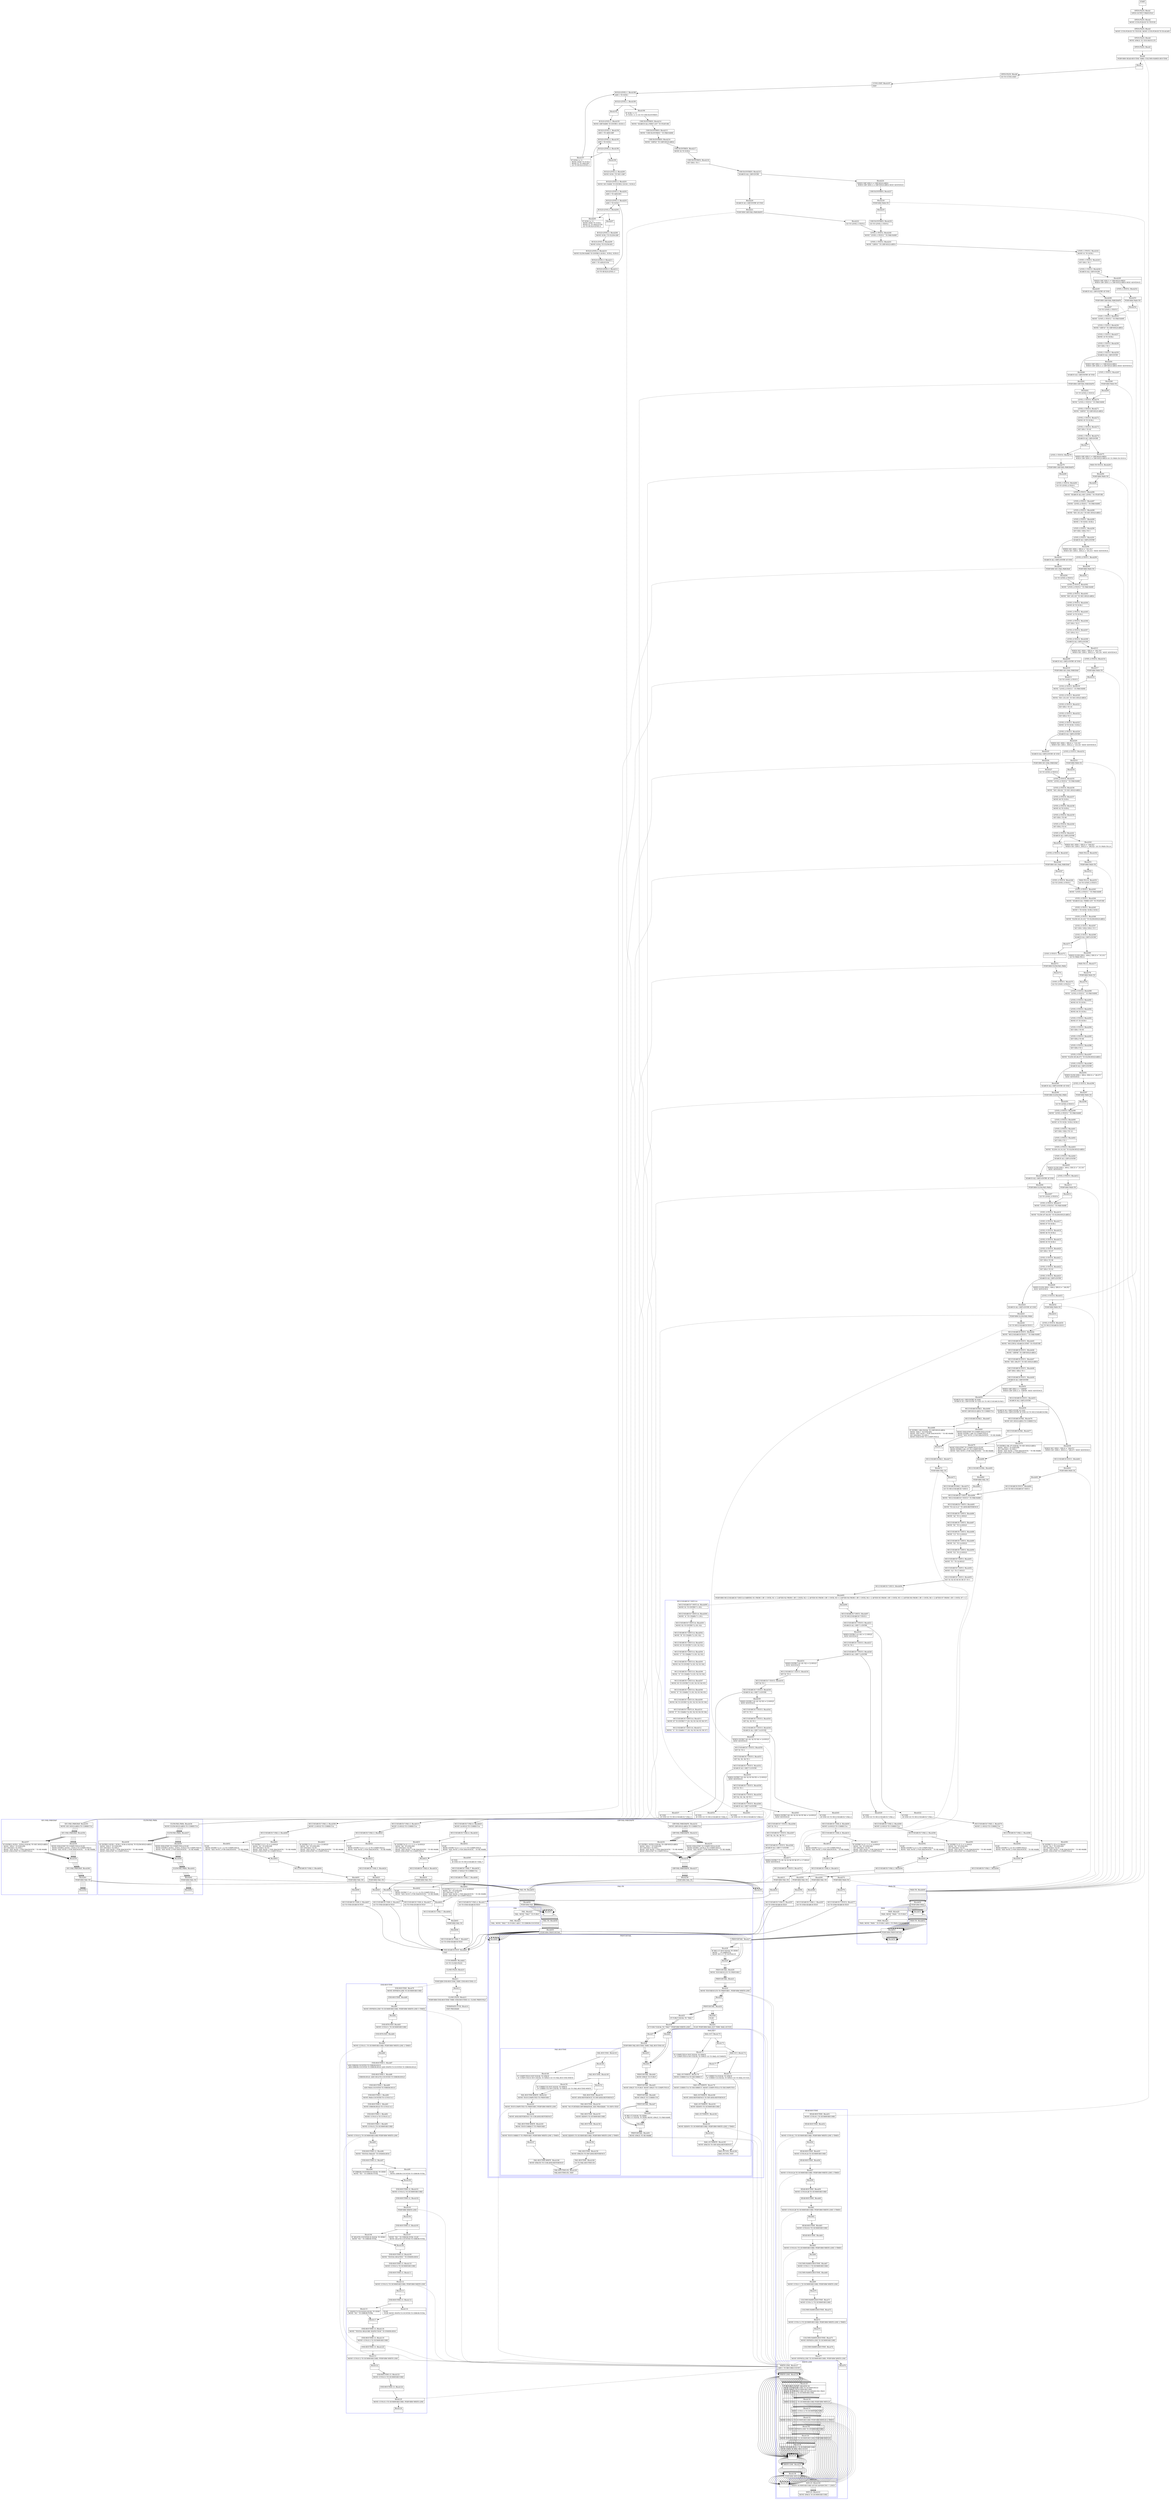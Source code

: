 digraph Cfg {
compound=true;
node [
shape = "record"
]

edge [
arrowtail = "empty"
]
Block0 [
label = "{START|}"
]
Block1 [
label = "{OPEN-FILES. Block1|    OPEN     OUTPUT PRINT-FILE\l}"
]
Block2 [
label = "{OPEN-FILES. Block2|    MOVE CCVS-PGM-ID TO TEST-ID\l}"
]
Block3 [
label = "{OPEN-FILES. Block3|    MOVE CCVS-PGM-ID TO TEST-ID. MOVE CCVS-PGM-ID TO ID-AGAIN\l}"
]
Block4 [
label = "{OPEN-FILES. Block4|    MOVE    SPACE TO TEST-RESULTS\l}"
]
Block5 [
label = "{OPEN-FILES. Block5|}"
]
Block6 [
label = "{Block6|    PERFORM  HEAD-ROUTINE THRU COLUMN-NAMES-ROUTINE\l}"
]
subgraph cluster_1{
color = blue;
label = "HEAD-ROUTINE";
Block51 [
label = "{HEAD-ROUTINE. Block51|    MOVE CCVS-H-1  TO DUMMY-RECORD\l}"
]
Block52 [
label = "{HEAD-ROUTINE. Block52|}"
]
Block53 [
label = "{Block53|    MOVE CCVS-H-1  TO DUMMY-RECORD. PERFORM WRITE-LINE 2 TIMES\l}"
]
subgraph cluster_7{
color = blue;
label = "WRITE-LINE";
Block127 [
label = "{WRITE-LINE. Block127|    ADD 1 TO RECORD-COUNT\l}"
]
Block128 [
label = "{WRITE-LINE. Block128|}"
]
Block129 [
label = "{Block129|    IF RECORD-COUNT GREATER 50\l        MOVE DUMMY-RECORD TO DUMMY-HOLD\l        MOVE SPACE TO DUMMY-RECORD\l        WRITE DUMMY-RECORD AFTER ADVANCING PAGE\l        MOVE CCVS-C-1 TO DUMMY-RECORD\l}"
]
Block130 [
label = "{Block130|        MOVE CCVS-C-1 TO DUMMY-RECORD PERFORM WRT-LN\l}"
]
subgraph cluster_21{
color = blue;
label = "WRT-LN";
Block140 [
label = "{WRT-LN. Block140|    WRITE    DUMMY-RECORD AFTER ADVANCING 1 LINES\l}"
]
Block141 [
label = "{WRT-LN. Block141|    MOVE SPACE TO DUMMY-RECORD\l}"
]
Block140 -> Block141

}
Block130 -> Block140 [style=dashed, arrowhead=none]

Block131 [
label = "{Block131|        MOVE CCVS-C-2 TO DUMMY-RECORD\l}"
]
Block132 [
label = "{Block132|        MOVE CCVS-C-2 TO DUMMY-RECORD PERFORM WRT-LN 2 TIMES\l}"
]
subgraph cluster_22{
color = blue;
label = "WRT-LN";
Block140 [
label = "{WRT-LN. Block140|    WRITE    DUMMY-RECORD AFTER ADVANCING 1 LINES\l}"
]
Block141 [
label = "{WRT-LN. Block141|    MOVE SPACE TO DUMMY-RECORD\l}"
]
Block140 -> Block141

}
Block132 -> Block140 [style=dashed, arrowhead=none]

Block133 [
label = "{Block133|        MOVE HYPHEN-LINE TO DUMMY-RECORD\l}"
]
Block134 [
label = "{Block134|        MOVE HYPHEN-LINE TO DUMMY-RECORD PERFORM WRT-LN\l}"
]
subgraph cluster_23{
color = blue;
label = "WRT-LN";
Block140 [
label = "{WRT-LN. Block140|    WRITE    DUMMY-RECORD AFTER ADVANCING 1 LINES\l}"
]
Block141 [
label = "{WRT-LN. Block141|    MOVE SPACE TO DUMMY-RECORD\l}"
]
Block140 -> Block141

}
Block134 -> Block140 [style=dashed, arrowhead=none]

Block135 [
label = "{Block135|        MOVE DUMMY-HOLD TO DUMMY-RECORD\l        MOVE ZERO TO RECORD-COUNT\l}"
]
Block136 [
label = "{Block136|}"
]
Block137 [
label = "{WRITE-LINE. Block137|}"
]
Block138 [
label = "{Block138|    PERFORM WRT-LN\l}"
]
subgraph cluster_24{
color = blue;
label = "WRT-LN";
Block140 [
label = "{WRT-LN. Block140|    WRITE    DUMMY-RECORD AFTER ADVANCING 1 LINES\l}"
]
Block141 [
label = "{WRT-LN. Block141|    MOVE SPACE TO DUMMY-RECORD\l}"
]
Block140 -> Block141

}
Block138 -> Block140 [style=dashed, arrowhead=none]

Block139 [
label = "{Block139|}"
]
Block127 -> Block128
Block128 -> Block129
Block128 -> Block136
Block129 -> Block130
Block130 -> Block131
Block131 -> Block132
Block132 -> Block133
Block133 -> Block134
Block134 -> Block135
Block135 -> Block136
Block136 -> Block137
Block137 -> Block138
Block138 -> Block139

}
Block53 -> Block127 [style=dashed, arrowhead=none]

Block54 [
label = "{Block54|}"
]
Block55 [
label = "{HEAD-ROUTINE. Block55|    MOVE CCVS-H-2A TO DUMMY-RECORD\l}"
]
Block56 [
label = "{HEAD-ROUTINE. Block56|}"
]
Block57 [
label = "{Block57|    MOVE CCVS-H-2A TO DUMMY-RECORD. PERFORM WRITE-LINE 2 TIMES\l}"
]
subgraph cluster_8{
color = blue;
label = "WRITE-LINE";
Block127 [
label = "{WRITE-LINE. Block127|    ADD 1 TO RECORD-COUNT\l}"
]
Block128 [
label = "{WRITE-LINE. Block128|}"
]
Block129 [
label = "{Block129|    IF RECORD-COUNT GREATER 50\l        MOVE DUMMY-RECORD TO DUMMY-HOLD\l        MOVE SPACE TO DUMMY-RECORD\l        WRITE DUMMY-RECORD AFTER ADVANCING PAGE\l        MOVE CCVS-C-1 TO DUMMY-RECORD\l}"
]
Block130 [
label = "{Block130|        MOVE CCVS-C-1 TO DUMMY-RECORD PERFORM WRT-LN\l}"
]
Block130 -> Block140 [style=dashed, arrowhead=none]

Block131 [
label = "{Block131|        MOVE CCVS-C-2 TO DUMMY-RECORD\l}"
]
Block132 [
label = "{Block132|        MOVE CCVS-C-2 TO DUMMY-RECORD PERFORM WRT-LN 2 TIMES\l}"
]
Block132 -> Block140 [style=dashed, arrowhead=none]

Block133 [
label = "{Block133|        MOVE HYPHEN-LINE TO DUMMY-RECORD\l}"
]
Block134 [
label = "{Block134|        MOVE HYPHEN-LINE TO DUMMY-RECORD PERFORM WRT-LN\l}"
]
Block134 -> Block140 [style=dashed, arrowhead=none]

Block135 [
label = "{Block135|        MOVE DUMMY-HOLD TO DUMMY-RECORD\l        MOVE ZERO TO RECORD-COUNT\l}"
]
Block136 [
label = "{Block136|}"
]
Block137 [
label = "{WRITE-LINE. Block137|}"
]
Block138 [
label = "{Block138|    PERFORM WRT-LN\l}"
]
Block138 -> Block140 [style=dashed, arrowhead=none]

Block139 [
label = "{Block139|}"
]
Block127 -> Block128
Block128 -> Block129
Block128 -> Block136
Block129 -> Block130
Block130 -> Block131
Block131 -> Block132
Block132 -> Block133
Block133 -> Block134
Block134 -> Block135
Block135 -> Block136
Block136 -> Block137
Block137 -> Block138
Block138 -> Block139

}
Block57 -> Block127 [style=dashed, arrowhead=none]

Block58 [
label = "{Block58|}"
]
Block59 [
label = "{HEAD-ROUTINE. Block59|    MOVE CCVS-H-2B TO DUMMY-RECORD\l}"
]
Block60 [
label = "{HEAD-ROUTINE. Block60|}"
]
Block61 [
label = "{Block61|    MOVE CCVS-H-2B TO DUMMY-RECORD. PERFORM WRITE-LINE 3 TIMES\l}"
]
subgraph cluster_9{
color = blue;
label = "WRITE-LINE";
Block127 [
label = "{WRITE-LINE. Block127|    ADD 1 TO RECORD-COUNT\l}"
]
Block128 [
label = "{WRITE-LINE. Block128|}"
]
Block129 [
label = "{Block129|    IF RECORD-COUNT GREATER 50\l        MOVE DUMMY-RECORD TO DUMMY-HOLD\l        MOVE SPACE TO DUMMY-RECORD\l        WRITE DUMMY-RECORD AFTER ADVANCING PAGE\l        MOVE CCVS-C-1 TO DUMMY-RECORD\l}"
]
Block130 [
label = "{Block130|        MOVE CCVS-C-1 TO DUMMY-RECORD PERFORM WRT-LN\l}"
]
Block130 -> Block140 [style=dashed, arrowhead=none]

Block131 [
label = "{Block131|        MOVE CCVS-C-2 TO DUMMY-RECORD\l}"
]
Block132 [
label = "{Block132|        MOVE CCVS-C-2 TO DUMMY-RECORD PERFORM WRT-LN 2 TIMES\l}"
]
Block132 -> Block140 [style=dashed, arrowhead=none]

Block133 [
label = "{Block133|        MOVE HYPHEN-LINE TO DUMMY-RECORD\l}"
]
Block134 [
label = "{Block134|        MOVE HYPHEN-LINE TO DUMMY-RECORD PERFORM WRT-LN\l}"
]
Block134 -> Block140 [style=dashed, arrowhead=none]

Block135 [
label = "{Block135|        MOVE DUMMY-HOLD TO DUMMY-RECORD\l        MOVE ZERO TO RECORD-COUNT\l}"
]
Block136 [
label = "{Block136|}"
]
Block137 [
label = "{WRITE-LINE. Block137|}"
]
Block138 [
label = "{Block138|    PERFORM WRT-LN\l}"
]
Block138 -> Block140 [style=dashed, arrowhead=none]

Block139 [
label = "{Block139|}"
]
Block127 -> Block128
Block128 -> Block129
Block128 -> Block136
Block129 -> Block130
Block130 -> Block131
Block131 -> Block132
Block132 -> Block133
Block133 -> Block134
Block134 -> Block135
Block135 -> Block136
Block136 -> Block137
Block137 -> Block138
Block138 -> Block139

}
Block61 -> Block127 [style=dashed, arrowhead=none]

Block62 [
label = "{Block62|}"
]
Block63 [
label = "{HEAD-ROUTINE. Block63|    MOVE CCVS-H-3  TO DUMMY-RECORD\l}"
]
Block64 [
label = "{HEAD-ROUTINE. Block64|}"
]
Block65 [
label = "{Block65|    MOVE CCVS-H-3  TO DUMMY-RECORD. PERFORM WRITE-LINE 3 TIMES\l}"
]
subgraph cluster_10{
color = blue;
label = "WRITE-LINE";
Block127 [
label = "{WRITE-LINE. Block127|    ADD 1 TO RECORD-COUNT\l}"
]
Block128 [
label = "{WRITE-LINE. Block128|}"
]
Block129 [
label = "{Block129|    IF RECORD-COUNT GREATER 50\l        MOVE DUMMY-RECORD TO DUMMY-HOLD\l        MOVE SPACE TO DUMMY-RECORD\l        WRITE DUMMY-RECORD AFTER ADVANCING PAGE\l        MOVE CCVS-C-1 TO DUMMY-RECORD\l}"
]
Block130 [
label = "{Block130|        MOVE CCVS-C-1 TO DUMMY-RECORD PERFORM WRT-LN\l}"
]
Block130 -> Block140 [style=dashed, arrowhead=none]

Block131 [
label = "{Block131|        MOVE CCVS-C-2 TO DUMMY-RECORD\l}"
]
Block132 [
label = "{Block132|        MOVE CCVS-C-2 TO DUMMY-RECORD PERFORM WRT-LN 2 TIMES\l}"
]
Block132 -> Block140 [style=dashed, arrowhead=none]

Block133 [
label = "{Block133|        MOVE HYPHEN-LINE TO DUMMY-RECORD\l}"
]
Block134 [
label = "{Block134|        MOVE HYPHEN-LINE TO DUMMY-RECORD PERFORM WRT-LN\l}"
]
Block134 -> Block140 [style=dashed, arrowhead=none]

Block135 [
label = "{Block135|        MOVE DUMMY-HOLD TO DUMMY-RECORD\l        MOVE ZERO TO RECORD-COUNT\l}"
]
Block136 [
label = "{Block136|}"
]
Block137 [
label = "{WRITE-LINE. Block137|}"
]
Block138 [
label = "{Block138|    PERFORM WRT-LN\l}"
]
Block138 -> Block140 [style=dashed, arrowhead=none]

Block139 [
label = "{Block139|}"
]
Block127 -> Block128
Block128 -> Block129
Block128 -> Block136
Block129 -> Block130
Block130 -> Block131
Block131 -> Block132
Block132 -> Block133
Block133 -> Block134
Block134 -> Block135
Block135 -> Block136
Block136 -> Block137
Block137 -> Block138
Block138 -> Block139

}
Block65 -> Block127 [style=dashed, arrowhead=none]

Block66 [
label = "{Block66|}"
]
Block67 [
label = "{COLUMN-NAMES-ROUTINE. Block67|    MOVE CCVS-C-1 TO DUMMY-RECORD\l}"
]
Block68 [
label = "{COLUMN-NAMES-ROUTINE. Block68|}"
]
Block69 [
label = "{Block69|    MOVE CCVS-C-1 TO DUMMY-RECORD. PERFORM WRITE-LINE\l}"
]
subgraph cluster_11{
color = blue;
label = "WRITE-LINE";
Block127 [
label = "{WRITE-LINE. Block127|    ADD 1 TO RECORD-COUNT\l}"
]
Block128 [
label = "{WRITE-LINE. Block128|}"
]
Block129 [
label = "{Block129|    IF RECORD-COUNT GREATER 50\l        MOVE DUMMY-RECORD TO DUMMY-HOLD\l        MOVE SPACE TO DUMMY-RECORD\l        WRITE DUMMY-RECORD AFTER ADVANCING PAGE\l        MOVE CCVS-C-1 TO DUMMY-RECORD\l}"
]
Block130 [
label = "{Block130|        MOVE CCVS-C-1 TO DUMMY-RECORD PERFORM WRT-LN\l}"
]
Block130 -> Block140 [style=dashed, arrowhead=none]

Block131 [
label = "{Block131|        MOVE CCVS-C-2 TO DUMMY-RECORD\l}"
]
Block132 [
label = "{Block132|        MOVE CCVS-C-2 TO DUMMY-RECORD PERFORM WRT-LN 2 TIMES\l}"
]
Block132 -> Block140 [style=dashed, arrowhead=none]

Block133 [
label = "{Block133|        MOVE HYPHEN-LINE TO DUMMY-RECORD\l}"
]
Block134 [
label = "{Block134|        MOVE HYPHEN-LINE TO DUMMY-RECORD PERFORM WRT-LN\l}"
]
Block134 -> Block140 [style=dashed, arrowhead=none]

Block135 [
label = "{Block135|        MOVE DUMMY-HOLD TO DUMMY-RECORD\l        MOVE ZERO TO RECORD-COUNT\l}"
]
Block136 [
label = "{Block136|}"
]
Block137 [
label = "{WRITE-LINE. Block137|}"
]
Block138 [
label = "{Block138|    PERFORM WRT-LN\l}"
]
Block138 -> Block140 [style=dashed, arrowhead=none]

Block139 [
label = "{Block139|}"
]
Block127 -> Block128
Block128 -> Block129
Block128 -> Block136
Block129 -> Block130
Block130 -> Block131
Block131 -> Block132
Block132 -> Block133
Block133 -> Block134
Block134 -> Block135
Block135 -> Block136
Block136 -> Block137
Block137 -> Block138
Block138 -> Block139

}
Block69 -> Block127 [style=dashed, arrowhead=none]

Block70 [
label = "{Block70|}"
]
Block71 [
label = "{COLUMN-NAMES-ROUTINE. Block71|    MOVE CCVS-C-2 TO DUMMY-RECORD\l}"
]
Block72 [
label = "{COLUMN-NAMES-ROUTINE. Block72|}"
]
Block73 [
label = "{Block73|    MOVE CCVS-C-2 TO DUMMY-RECORD. PERFORM WRITE-LINE 2 TIMES\l}"
]
subgraph cluster_12{
color = blue;
label = "WRITE-LINE";
Block127 [
label = "{WRITE-LINE. Block127|    ADD 1 TO RECORD-COUNT\l}"
]
Block128 [
label = "{WRITE-LINE. Block128|}"
]
Block129 [
label = "{Block129|    IF RECORD-COUNT GREATER 50\l        MOVE DUMMY-RECORD TO DUMMY-HOLD\l        MOVE SPACE TO DUMMY-RECORD\l        WRITE DUMMY-RECORD AFTER ADVANCING PAGE\l        MOVE CCVS-C-1 TO DUMMY-RECORD\l}"
]
Block130 [
label = "{Block130|        MOVE CCVS-C-1 TO DUMMY-RECORD PERFORM WRT-LN\l}"
]
Block130 -> Block140 [style=dashed, arrowhead=none]

Block131 [
label = "{Block131|        MOVE CCVS-C-2 TO DUMMY-RECORD\l}"
]
Block132 [
label = "{Block132|        MOVE CCVS-C-2 TO DUMMY-RECORD PERFORM WRT-LN 2 TIMES\l}"
]
Block132 -> Block140 [style=dashed, arrowhead=none]

Block133 [
label = "{Block133|        MOVE HYPHEN-LINE TO DUMMY-RECORD\l}"
]
Block134 [
label = "{Block134|        MOVE HYPHEN-LINE TO DUMMY-RECORD PERFORM WRT-LN\l}"
]
Block134 -> Block140 [style=dashed, arrowhead=none]

Block135 [
label = "{Block135|        MOVE DUMMY-HOLD TO DUMMY-RECORD\l        MOVE ZERO TO RECORD-COUNT\l}"
]
Block136 [
label = "{Block136|}"
]
Block137 [
label = "{WRITE-LINE. Block137|}"
]
Block138 [
label = "{Block138|    PERFORM WRT-LN\l}"
]
Block138 -> Block140 [style=dashed, arrowhead=none]

Block139 [
label = "{Block139|}"
]
Block127 -> Block128
Block128 -> Block129
Block128 -> Block136
Block129 -> Block130
Block130 -> Block131
Block131 -> Block132
Block132 -> Block133
Block133 -> Block134
Block134 -> Block135
Block135 -> Block136
Block136 -> Block137
Block137 -> Block138
Block138 -> Block139

}
Block73 -> Block127 [style=dashed, arrowhead=none]

Block74 [
label = "{Block74|}"
]
Block75 [
label = "{COLUMN-NAMES-ROUTINE. Block75|    MOVE HYPHEN-LINE TO DUMMY-RECORD\l}"
]
Block76 [
label = "{COLUMN-NAMES-ROUTINE. Block76|}"
]
Block77 [
label = "{Block77|    MOVE HYPHEN-LINE TO DUMMY-RECORD. PERFORM WRITE-LINE\l}"
]
subgraph cluster_13{
color = blue;
label = "WRITE-LINE";
Block127 [
label = "{WRITE-LINE. Block127|    ADD 1 TO RECORD-COUNT\l}"
]
Block128 [
label = "{WRITE-LINE. Block128|}"
]
Block129 [
label = "{Block129|    IF RECORD-COUNT GREATER 50\l        MOVE DUMMY-RECORD TO DUMMY-HOLD\l        MOVE SPACE TO DUMMY-RECORD\l        WRITE DUMMY-RECORD AFTER ADVANCING PAGE\l        MOVE CCVS-C-1 TO DUMMY-RECORD\l}"
]
Block130 [
label = "{Block130|        MOVE CCVS-C-1 TO DUMMY-RECORD PERFORM WRT-LN\l}"
]
Block130 -> Block140 [style=dashed, arrowhead=none]

Block131 [
label = "{Block131|        MOVE CCVS-C-2 TO DUMMY-RECORD\l}"
]
Block132 [
label = "{Block132|        MOVE CCVS-C-2 TO DUMMY-RECORD PERFORM WRT-LN 2 TIMES\l}"
]
Block132 -> Block140 [style=dashed, arrowhead=none]

Block133 [
label = "{Block133|        MOVE HYPHEN-LINE TO DUMMY-RECORD\l}"
]
Block134 [
label = "{Block134|        MOVE HYPHEN-LINE TO DUMMY-RECORD PERFORM WRT-LN\l}"
]
Block134 -> Block140 [style=dashed, arrowhead=none]

Block135 [
label = "{Block135|        MOVE DUMMY-HOLD TO DUMMY-RECORD\l        MOVE ZERO TO RECORD-COUNT\l}"
]
Block136 [
label = "{Block136|}"
]
Block137 [
label = "{WRITE-LINE. Block137|}"
]
Block138 [
label = "{Block138|    PERFORM WRT-LN\l}"
]
Block138 -> Block140 [style=dashed, arrowhead=none]

Block139 [
label = "{Block139|}"
]
Block127 -> Block128
Block128 -> Block129
Block128 -> Block136
Block129 -> Block130
Block130 -> Block131
Block131 -> Block132
Block132 -> Block133
Block133 -> Block134
Block134 -> Block135
Block135 -> Block136
Block136 -> Block137
Block137 -> Block138
Block138 -> Block139

}
Block77 -> Block127 [style=dashed, arrowhead=none]

Block78 [
label = "{Block78|}"
]
Block51 -> Block52
Block52 -> Block53
Block53 -> Block54
Block54 -> Block55
Block55 -> Block56
Block56 -> Block57
Block57 -> Block58
Block58 -> Block59
Block59 -> Block60
Block60 -> Block61
Block61 -> Block62
Block62 -> Block63
Block63 -> Block64
Block64 -> Block65
Block65 -> Block66
Block66 -> Block67
Block67 -> Block68
Block68 -> Block69
Block69 -> Block70
Block70 -> Block71
Block71 -> Block72
Block72 -> Block73
Block73 -> Block74
Block74 -> Block75
Block75 -> Block76
Block76 -> Block77
Block77 -> Block78

}
Block6 -> Block51 [style=dashed, arrowhead=none]

Block7 [
label = "{Block7|}"
]
Block8 [
label = "{OPEN-FILES. Block8|    GO TO CCVS1-EXIT\l}"
]
Block187 [
label = "{CCVS1-EXIT. Block187|    EXIT\l}"
]
Block188 [
label = "{BUILD-LEVEL-1. Block188|    ADD 1 TO SUB-1\l}"
]
Block189 [
label = "{BUILD-LEVEL-1. Block189|}"
]
Block190 [
label = "{Block190|    IF SUB-1 = 11\l    IF SUB-1 = 11 GO TO CHECK-ENTRIES\l}"
]
Block214 [
label = "{CHECK-ENTRIES. Block214|    MOVE \"SEARCH ALL-FIRST LEV\" TO FEATURE\l}"
]
Block215 [
label = "{CHECK-ENTRIES. Block215|    MOVE \"CHECK-ENTRIES       \" TO PAR-NAME\l}"
]
Block216 [
label = "{CHECK-ENTRIES. Block216|    MOVE \"GRP02\" TO GRP-HOLD-AREA\l}"
]
Block217 [
label = "{CHECK-ENTRIES. Block217|    MOVE 02 TO SUB-2\l}"
]
Block218 [
label = "{CHECK-ENTRIES. Block218|    SET IDX-1 TO 1\l}"
]
Block219 [
label = "{CHECK-ENTRIES. Block219|    SEARCH ALL GRP-ENTRY\l}"
]
Block220 [
label = "{Block220|    SEARCH ALL GRP-ENTRY AT END\l}"
]
Block221 [
label = "{Block221|        PERFORM GRP-FAIL-PARGRAPH\l}"
]
subgraph cluster_30{
color = blue;
label = "GRP-FAIL-PARGRAPH";
Block232 [
label = "{GRP-FAIL-PARGRAPH. Block232|    MOVE GRP-HOLD-AREA TO CORRECT-A\l}"
]
Block233 [
label = "{GRP-FAIL-PARGRAPH. Block233|}"
]
Block234 [
label = "{Block234|    IF ENTRY-1 (SUB-2) EQUAL TO GRP-HOLD-AREA\l        MOVE \"IDX-1\" TO END-IDX\l        SET IDX-VALU TO IDX-1\l        MOVE \"SEE NOTE 1 FOR DIAGNOSTIC  \" TO RE-MARK\l        MOVE END-STMT TO COMPUTED-A\l}"
]
Block236 [
label = "{Block236|}"
]
Block237 [
label = "{GRP-FAIL-PARGRAPH. Block237|}"
]
Block238 [
label = "{Block238|    PERFORM FAIL-TH\l}"
]
subgraph cluster_32{
color = blue;
label = "FAIL-TH";
Block655 [
label = "{FAIL-TH. Block655|}"
]
Block656 [
label = "{Block656|    PERFORM FAIL\l}"
]
subgraph cluster_73{
color = blue;
label = "FAIL";
Block22 [
label = "{FAIL. Block22|FAIL.  MOVE \"FAIL*\" TO P-OR-F\l}"
]
Block23 [
label = "{FAIL. Block23|FAIL.  MOVE \"FAIL*\" TO P-OR-F.  ADD 1 TO ERROR-COUNTER\l}"
]
Block22 -> Block23

}
Block656 -> Block22 [style=dashed, arrowhead=none]

Block657 [
label = "{Block657|}"
]
Block658 [
label = "{FAIL-TH. Block658|}"
]
Block659 [
label = "{Block659|    PERFORM  PRINT-DETAIL\l}"
]
subgraph cluster_74{
color = blue;
label = "PRINT-DETAIL";
Block27 [
label = "{PRINT-DETAIL. Block27|}"
]
Block28 [
label = "{Block28|    IF REC-CT NOT EQUAL TO ZERO\l            MOVE \".\" TO PARDOT-X\l            MOVE REC-CT TO DOTVALUE\l}"
]
Block29 [
label = "{Block29|}"
]
Block30 [
label = "{PRINT-DETAIL. Block30|    MOVE     TEST-RESULTS TO PRINT-REC\l}"
]
Block31 [
label = "{PRINT-DETAIL. Block31|}"
]
Block32 [
label = "{Block32|    MOVE     TEST-RESULTS TO PRINT-REC. PERFORM WRITE-LINE\l}"
]
subgraph cluster_3{
color = blue;
label = "WRITE-LINE";
Block127 [
label = "{WRITE-LINE. Block127|    ADD 1 TO RECORD-COUNT\l}"
]
Block128 [
label = "{WRITE-LINE. Block128|}"
]
Block129 [
label = "{Block129|    IF RECORD-COUNT GREATER 50\l        MOVE DUMMY-RECORD TO DUMMY-HOLD\l        MOVE SPACE TO DUMMY-RECORD\l        WRITE DUMMY-RECORD AFTER ADVANCING PAGE\l        MOVE CCVS-C-1 TO DUMMY-RECORD\l}"
]
Block130 [
label = "{Block130|        MOVE CCVS-C-1 TO DUMMY-RECORD PERFORM WRT-LN\l}"
]
Block130 -> Block140 [style=dashed, arrowhead=none]

Block131 [
label = "{Block131|        MOVE CCVS-C-2 TO DUMMY-RECORD\l}"
]
Block132 [
label = "{Block132|        MOVE CCVS-C-2 TO DUMMY-RECORD PERFORM WRT-LN 2 TIMES\l}"
]
Block132 -> Block140 [style=dashed, arrowhead=none]

Block133 [
label = "{Block133|        MOVE HYPHEN-LINE TO DUMMY-RECORD\l}"
]
Block134 [
label = "{Block134|        MOVE HYPHEN-LINE TO DUMMY-RECORD PERFORM WRT-LN\l}"
]
Block134 -> Block140 [style=dashed, arrowhead=none]

Block135 [
label = "{Block135|        MOVE DUMMY-HOLD TO DUMMY-RECORD\l        MOVE ZERO TO RECORD-COUNT\l}"
]
Block136 [
label = "{Block136|}"
]
Block137 [
label = "{WRITE-LINE. Block137|}"
]
Block138 [
label = "{Block138|    PERFORM WRT-LN\l}"
]
Block138 -> Block140 [style=dashed, arrowhead=none]

Block139 [
label = "{Block139|}"
]
Block127 -> Block128
Block128 -> Block129
Block128 -> Block136
Block129 -> Block130
Block130 -> Block131
Block131 -> Block132
Block132 -> Block133
Block133 -> Block134
Block134 -> Block135
Block135 -> Block136
Block136 -> Block137
Block137 -> Block138
Block138 -> Block139

}
Block32 -> Block127 [style=dashed, arrowhead=none]

Block33 [
label = "{Block33|}"
]
Block34 [
label = "{PRINT-DETAIL. Block34|}"
]
Block35 [
label = "{Block35|    IF P-OR-F EQUAL TO \"FAIL*\"\l}"
]
Block36 [
label = "{Block36|    IF P-OR-F EQUAL TO \"FAIL*\"  PERFORM WRITE-LINE\l}"
]
subgraph cluster_4{
color = blue;
label = "WRITE-LINE";
Block127 [
label = "{WRITE-LINE. Block127|    ADD 1 TO RECORD-COUNT\l}"
]
Block128 [
label = "{WRITE-LINE. Block128|}"
]
Block129 [
label = "{Block129|    IF RECORD-COUNT GREATER 50\l        MOVE DUMMY-RECORD TO DUMMY-HOLD\l        MOVE SPACE TO DUMMY-RECORD\l        WRITE DUMMY-RECORD AFTER ADVANCING PAGE\l        MOVE CCVS-C-1 TO DUMMY-RECORD\l}"
]
Block130 [
label = "{Block130|        MOVE CCVS-C-1 TO DUMMY-RECORD PERFORM WRT-LN\l}"
]
Block130 -> Block140 [style=dashed, arrowhead=none]

Block131 [
label = "{Block131|        MOVE CCVS-C-2 TO DUMMY-RECORD\l}"
]
Block132 [
label = "{Block132|        MOVE CCVS-C-2 TO DUMMY-RECORD PERFORM WRT-LN 2 TIMES\l}"
]
Block132 -> Block140 [style=dashed, arrowhead=none]

Block133 [
label = "{Block133|        MOVE HYPHEN-LINE TO DUMMY-RECORD\l}"
]
Block134 [
label = "{Block134|        MOVE HYPHEN-LINE TO DUMMY-RECORD PERFORM WRT-LN\l}"
]
Block134 -> Block140 [style=dashed, arrowhead=none]

Block135 [
label = "{Block135|        MOVE DUMMY-HOLD TO DUMMY-RECORD\l        MOVE ZERO TO RECORD-COUNT\l}"
]
Block136 [
label = "{Block136|}"
]
Block137 [
label = "{WRITE-LINE. Block137|}"
]
Block138 [
label = "{Block138|    PERFORM WRT-LN\l}"
]
Block138 -> Block140 [style=dashed, arrowhead=none]

Block139 [
label = "{Block139|}"
]
Block127 -> Block128
Block128 -> Block129
Block128 -> Block136
Block129 -> Block130
Block130 -> Block131
Block131 -> Block132
Block132 -> Block133
Block133 -> Block134
Block134 -> Block135
Block135 -> Block136
Block136 -> Block137
Block137 -> Block138
Block138 -> Block139

}
Block36 -> Block127 [style=dashed, arrowhead=none]

Block37 [
label = "{Block37|}"
]
Block38 [
label = "{Block38|       PERFORM FAIL-ROUTINE THRU FAIL-ROUTINE-EX\l}"
]
subgraph cluster_5{
color = blue;
label = "FAIL-ROUTINE";
Block145 [
label = "{FAIL-ROUTINE. Block145|}"
]
Block146 [
label = "{Block146|    IF   COMPUTED-X NOT EQUAL TO SPACE\l    IF   COMPUTED-X NOT EQUAL TO SPACE GO TO FAIL-ROUTINE-WRITE\l}"
]
Block162 [
label = "{FAIL-ROUTINE-WRITE. Block162|    MOVE   TEST-COMPUTED TO PRINT-REC\l}"
]
Block163 [
label = "{Block163|    MOVE   TEST-COMPUTED TO PRINT-REC PERFORM WRITE-LINE\l}"
]
subgraph cluster_27{
color = blue;
label = "WRITE-LINE";
Block127 [
label = "{WRITE-LINE. Block127|    ADD 1 TO RECORD-COUNT\l}"
]
Block128 [
label = "{WRITE-LINE. Block128|}"
]
Block129 [
label = "{Block129|    IF RECORD-COUNT GREATER 50\l        MOVE DUMMY-RECORD TO DUMMY-HOLD\l        MOVE SPACE TO DUMMY-RECORD\l        WRITE DUMMY-RECORD AFTER ADVANCING PAGE\l        MOVE CCVS-C-1 TO DUMMY-RECORD\l}"
]
Block130 [
label = "{Block130|        MOVE CCVS-C-1 TO DUMMY-RECORD PERFORM WRT-LN\l}"
]
Block130 -> Block140 [style=dashed, arrowhead=none]

Block131 [
label = "{Block131|        MOVE CCVS-C-2 TO DUMMY-RECORD\l}"
]
Block132 [
label = "{Block132|        MOVE CCVS-C-2 TO DUMMY-RECORD PERFORM WRT-LN 2 TIMES\l}"
]
Block132 -> Block140 [style=dashed, arrowhead=none]

Block133 [
label = "{Block133|        MOVE HYPHEN-LINE TO DUMMY-RECORD\l}"
]
Block134 [
label = "{Block134|        MOVE HYPHEN-LINE TO DUMMY-RECORD PERFORM WRT-LN\l}"
]
Block134 -> Block140 [style=dashed, arrowhead=none]

Block135 [
label = "{Block135|        MOVE DUMMY-HOLD TO DUMMY-RECORD\l        MOVE ZERO TO RECORD-COUNT\l}"
]
Block136 [
label = "{Block136|}"
]
Block137 [
label = "{WRITE-LINE. Block137|}"
]
Block138 [
label = "{Block138|    PERFORM WRT-LN\l}"
]
Block138 -> Block140 [style=dashed, arrowhead=none]

Block139 [
label = "{Block139|}"
]
Block127 -> Block128
Block128 -> Block129
Block128 -> Block136
Block129 -> Block130
Block130 -> Block131
Block131 -> Block132
Block132 -> Block133
Block133 -> Block134
Block134 -> Block135
Block135 -> Block136
Block136 -> Block137
Block137 -> Block138
Block138 -> Block139

}
Block163 -> Block127 [style=dashed, arrowhead=none]

Block164 [
label = "{Block164|    MOVE   ANSI-REFERENCE TO COR-ANSI-REFERENCE\l}"
]
Block165 [
label = "{FAIL-ROUTINE-WRITE. Block165|    MOVE   TEST-CORRECT TO PRINT-REC\l}"
]
Block166 [
label = "{Block166|    MOVE   TEST-CORRECT TO PRINT-REC PERFORM WRITE-LINE 2 TIMES\l}"
]
subgraph cluster_28{
color = blue;
label = "WRITE-LINE";
Block127 [
label = "{WRITE-LINE. Block127|    ADD 1 TO RECORD-COUNT\l}"
]
Block128 [
label = "{WRITE-LINE. Block128|}"
]
Block129 [
label = "{Block129|    IF RECORD-COUNT GREATER 50\l        MOVE DUMMY-RECORD TO DUMMY-HOLD\l        MOVE SPACE TO DUMMY-RECORD\l        WRITE DUMMY-RECORD AFTER ADVANCING PAGE\l        MOVE CCVS-C-1 TO DUMMY-RECORD\l}"
]
Block130 [
label = "{Block130|        MOVE CCVS-C-1 TO DUMMY-RECORD PERFORM WRT-LN\l}"
]
Block130 -> Block140 [style=dashed, arrowhead=none]

Block131 [
label = "{Block131|        MOVE CCVS-C-2 TO DUMMY-RECORD\l}"
]
Block132 [
label = "{Block132|        MOVE CCVS-C-2 TO DUMMY-RECORD PERFORM WRT-LN 2 TIMES\l}"
]
Block132 -> Block140 [style=dashed, arrowhead=none]

Block133 [
label = "{Block133|        MOVE HYPHEN-LINE TO DUMMY-RECORD\l}"
]
Block134 [
label = "{Block134|        MOVE HYPHEN-LINE TO DUMMY-RECORD PERFORM WRT-LN\l}"
]
Block134 -> Block140 [style=dashed, arrowhead=none]

Block135 [
label = "{Block135|        MOVE DUMMY-HOLD TO DUMMY-RECORD\l        MOVE ZERO TO RECORD-COUNT\l}"
]
Block136 [
label = "{Block136|}"
]
Block137 [
label = "{WRITE-LINE. Block137|}"
]
Block138 [
label = "{Block138|    PERFORM WRT-LN\l}"
]
Block138 -> Block140 [style=dashed, arrowhead=none]

Block139 [
label = "{Block139|}"
]
Block127 -> Block128
Block128 -> Block129
Block128 -> Block136
Block129 -> Block130
Block130 -> Block131
Block131 -> Block132
Block132 -> Block133
Block133 -> Block134
Block134 -> Block135
Block135 -> Block136
Block136 -> Block137
Block137 -> Block138
Block138 -> Block139

}
Block166 -> Block127 [style=dashed, arrowhead=none]

Block167 [
label = "{Block167|}"
]
Block168 [
label = "{FAIL-ROUTINE-WRITE. Block168|    MOVE   SPACES TO COR-ANSI-REFERENCE\l}"
]
Block169 [
label = "{FAIL-ROUTINE-EX. Block169|FAIL-ROUTINE-EX. EXIT\l}"
]
Block148 [
label = "{Block148|}"
]
Block149 [
label = "{FAIL-ROUTINE. Block149|}"
]
Block150 [
label = "{Block150|    IF     CORRECT-X NOT EQUAL TO SPACE\l    IF     CORRECT-X NOT EQUAL TO SPACE GO TO FAIL-ROUTINE-WRITE\l}"
]
Block152 [
label = "{Block152|}"
]
Block153 [
label = "{FAIL-ROUTINE. Block153|    MOVE   ANSI-REFERENCE TO INF-ANSI-REFERENCE\l}"
]
Block154 [
label = "{FAIL-ROUTINE. Block154|    MOVE  \"NO FURTHER INFORMATION, SEE PROGRAM.\" TO INFO-TEXT\l}"
]
Block155 [
label = "{FAIL-ROUTINE. Block155|    MOVE   XXINFO TO DUMMY-RECORD\l}"
]
Block156 [
label = "{FAIL-ROUTINE. Block156|}"
]
Block157 [
label = "{Block157|    MOVE   XXINFO TO DUMMY-RECORD. PERFORM WRITE-LINE 2 TIMES\l}"
]
subgraph cluster_26{
color = blue;
label = "WRITE-LINE";
Block127 [
label = "{WRITE-LINE. Block127|    ADD 1 TO RECORD-COUNT\l}"
]
Block128 [
label = "{WRITE-LINE. Block128|}"
]
Block129 [
label = "{Block129|    IF RECORD-COUNT GREATER 50\l        MOVE DUMMY-RECORD TO DUMMY-HOLD\l        MOVE SPACE TO DUMMY-RECORD\l        WRITE DUMMY-RECORD AFTER ADVANCING PAGE\l        MOVE CCVS-C-1 TO DUMMY-RECORD\l}"
]
Block130 [
label = "{Block130|        MOVE CCVS-C-1 TO DUMMY-RECORD PERFORM WRT-LN\l}"
]
Block130 -> Block140 [style=dashed, arrowhead=none]

Block131 [
label = "{Block131|        MOVE CCVS-C-2 TO DUMMY-RECORD\l}"
]
Block132 [
label = "{Block132|        MOVE CCVS-C-2 TO DUMMY-RECORD PERFORM WRT-LN 2 TIMES\l}"
]
Block132 -> Block140 [style=dashed, arrowhead=none]

Block133 [
label = "{Block133|        MOVE HYPHEN-LINE TO DUMMY-RECORD\l}"
]
Block134 [
label = "{Block134|        MOVE HYPHEN-LINE TO DUMMY-RECORD PERFORM WRT-LN\l}"
]
Block134 -> Block140 [style=dashed, arrowhead=none]

Block135 [
label = "{Block135|        MOVE DUMMY-HOLD TO DUMMY-RECORD\l        MOVE ZERO TO RECORD-COUNT\l}"
]
Block136 [
label = "{Block136|}"
]
Block137 [
label = "{WRITE-LINE. Block137|}"
]
Block138 [
label = "{Block138|    PERFORM WRT-LN\l}"
]
Block138 -> Block140 [style=dashed, arrowhead=none]

Block139 [
label = "{Block139|}"
]
Block127 -> Block128
Block128 -> Block129
Block128 -> Block136
Block129 -> Block130
Block130 -> Block131
Block131 -> Block132
Block132 -> Block133
Block133 -> Block134
Block134 -> Block135
Block135 -> Block136
Block136 -> Block137
Block137 -> Block138
Block138 -> Block139

}
Block157 -> Block127 [style=dashed, arrowhead=none]

Block158 [
label = "{Block158|}"
]
Block159 [
label = "{FAIL-ROUTINE. Block159|    MOVE   SPACES TO INF-ANSI-REFERENCE\l}"
]
Block160 [
label = "{FAIL-ROUTINE. Block160|    GO TO  FAIL-ROUTINE-EX\l}"
]
Block145 -> Block146
Block145 -> Block148
Block146 -> Block162
Block162 -> Block163
Block163 -> Block164
Block164 -> Block165
Block165 -> Block166
Block166 -> Block167
Block167 -> Block168
Block168 -> Block169
Block148 -> Block149
Block149 -> Block150
Block149 -> Block152
Block150 -> Block162
Block152 -> Block153
Block153 -> Block154
Block154 -> Block155
Block155 -> Block156
Block156 -> Block157
Block157 -> Block158
Block158 -> Block159
Block159 -> Block160
Block160 -> Block169

}
Block38 -> Block145 [style=dashed, arrowhead=none]

Block39 [
label = "{Block39|}"
]
Block43 [
label = "{Block43|}"
]
Block44 [
label = "{PRINT-DETAIL. Block44|    MOVE SPACE TO P-OR-F\l}"
]
Block45 [
label = "{PRINT-DETAIL. Block45|    MOVE SPACE TO P-OR-F. MOVE SPACE TO COMPUTED-X\l}"
]
Block46 [
label = "{PRINT-DETAIL. Block46|    MOVE SPACE TO CORRECT-X\l}"
]
Block47 [
label = "{PRINT-DETAIL. Block47|}"
]
Block48 [
label = "{Block48|    IF     REC-CT EQUAL TO ZERO\l    IF     REC-CT EQUAL TO ZERO  MOVE SPACE TO PAR-NAME\l}"
]
Block49 [
label = "{Block49|}"
]
Block50 [
label = "{PRINT-DETAIL. Block50|    MOVE     SPACE TO RE-MARK\l}"
]
Block40 [
label = "{Block40|         ELSE\l}"
]
Block41 [
label = "{Block41|         ELSE PERFORM BAIL-OUT THRU BAIL-OUT-EX\l}"
]
subgraph cluster_6{
color = blue;
label = "BAIL-OUT";
Block170 [
label = "{BAIL-OUT. Block170|}"
]
Block171 [
label = "{Block171|    IF     COMPUTED-A NOT EQUAL TO SPACE\l    IF     COMPUTED-A NOT EQUAL TO SPACE GO TO BAIL-OUT-WRITE\l}"
]
Block178 [
label = "{BAIL-OUT-WRITE. Block178|    MOVE CORRECT-A TO XXCORRECT\l}"
]
Block179 [
label = "{BAIL-OUT-WRITE. Block179|    MOVE CORRECT-A TO XXCORRECT. MOVE COMPUTED-A TO XXCOMPUTED\l}"
]
Block180 [
label = "{BAIL-OUT-WRITE. Block180|    MOVE   ANSI-REFERENCE TO INF-ANSI-REFERENCE\l}"
]
Block181 [
label = "{BAIL-OUT-WRITE. Block181|    MOVE   XXINFO TO DUMMY-RECORD\l}"
]
Block182 [
label = "{BAIL-OUT-WRITE. Block182|}"
]
Block183 [
label = "{Block183|    MOVE   XXINFO TO DUMMY-RECORD. PERFORM WRITE-LINE 2 TIMES\l}"
]
subgraph cluster_29{
color = blue;
label = "WRITE-LINE";
Block127 [
label = "{WRITE-LINE. Block127|    ADD 1 TO RECORD-COUNT\l}"
]
Block128 [
label = "{WRITE-LINE. Block128|}"
]
Block129 [
label = "{Block129|    IF RECORD-COUNT GREATER 50\l        MOVE DUMMY-RECORD TO DUMMY-HOLD\l        MOVE SPACE TO DUMMY-RECORD\l        WRITE DUMMY-RECORD AFTER ADVANCING PAGE\l        MOVE CCVS-C-1 TO DUMMY-RECORD\l}"
]
Block130 [
label = "{Block130|        MOVE CCVS-C-1 TO DUMMY-RECORD PERFORM WRT-LN\l}"
]
Block130 -> Block140 [style=dashed, arrowhead=none]

Block131 [
label = "{Block131|        MOVE CCVS-C-2 TO DUMMY-RECORD\l}"
]
Block132 [
label = "{Block132|        MOVE CCVS-C-2 TO DUMMY-RECORD PERFORM WRT-LN 2 TIMES\l}"
]
Block132 -> Block140 [style=dashed, arrowhead=none]

Block133 [
label = "{Block133|        MOVE HYPHEN-LINE TO DUMMY-RECORD\l}"
]
Block134 [
label = "{Block134|        MOVE HYPHEN-LINE TO DUMMY-RECORD PERFORM WRT-LN\l}"
]
Block134 -> Block140 [style=dashed, arrowhead=none]

Block135 [
label = "{Block135|        MOVE DUMMY-HOLD TO DUMMY-RECORD\l        MOVE ZERO TO RECORD-COUNT\l}"
]
Block136 [
label = "{Block136|}"
]
Block137 [
label = "{WRITE-LINE. Block137|}"
]
Block138 [
label = "{Block138|    PERFORM WRT-LN\l}"
]
Block138 -> Block140 [style=dashed, arrowhead=none]

Block139 [
label = "{Block139|}"
]
Block127 -> Block128
Block128 -> Block129
Block128 -> Block136
Block129 -> Block130
Block130 -> Block131
Block131 -> Block132
Block132 -> Block133
Block133 -> Block134
Block134 -> Block135
Block135 -> Block136
Block136 -> Block137
Block137 -> Block138
Block138 -> Block139

}
Block183 -> Block127 [style=dashed, arrowhead=none]

Block184 [
label = "{Block184|}"
]
Block185 [
label = "{BAIL-OUT-WRITE. Block185|    MOVE   SPACES TO INF-ANSI-REFERENCE\l}"
]
Block186 [
label = "{BAIL-OUT-EX. Block186|BAIL-OUT-EX. EXIT\l}"
]
Block173 [
label = "{Block173|}"
]
Block174 [
label = "{BAIL-OUT. Block174|}"
]
Block175 [
label = "{Block175|    IF     CORRECT-A EQUAL TO SPACE\l    IF     CORRECT-A EQUAL TO SPACE GO TO BAIL-OUT-EX\l}"
]
Block177 [
label = "{Block177|}"
]
Block170 -> Block171
Block170 -> Block173
Block171 -> Block178
Block178 -> Block179
Block179 -> Block180
Block180 -> Block181
Block181 -> Block182
Block182 -> Block183
Block183 -> Block184
Block184 -> Block185
Block185 -> Block186
Block173 -> Block174
Block174 -> Block175
Block174 -> Block177
Block175 -> Block186
Block177 -> Block178

}
Block41 -> Block170 [style=dashed, arrowhead=none]

Block42 [
label = "{Block42|}"
]
Block27 -> Block28
Block27 -> Block29
Block28 -> Block29
Block29 -> Block30
Block30 -> Block31
Block31 -> Block32
Block32 -> Block33
Block33 -> Block34
Block34 -> Block35
Block34 -> Block40
Block35 -> Block36
Block36 -> Block37
Block37 -> Block38
Block38 -> Block39
Block39 -> Block43
Block43 -> Block44
Block44 -> Block45
Block45 -> Block46
Block46 -> Block47
Block47 -> Block48
Block47 -> Block49
Block48 -> Block49
Block49 -> Block50
Block40 -> Block41
Block41 -> Block42
Block42 -> Block43

}
Block659 -> Block27 [style=dashed, arrowhead=none]

Block660 [
label = "{Block660|}"
]
Block655 -> Block656
Block656 -> Block657
Block657 -> Block658
Block658 -> Block659
Block659 -> Block660

}
Block238 -> Block655 [style=dashed, arrowhead=none]

Block239 [
label = "{Block239|}"
]
Block235 [
label = "{Block235|        MOVE END-STMT TO COMPUTED-A  ELSE\l    MOVE ENTRY-1 (SUB-2) TO COMPUTED-A\l    MOVE \"SEE NOTE 2 FOR DIAGNOSTIC  \" TO RE-MARK\l}"
]
Block232 -> Block233
Block233 -> Block234
Block233 -> Block235
Block234 -> Block236
Block236 -> Block237
Block237 -> Block238
Block238 -> Block239
Block235 -> Block236

}
Block221 -> Block232 [style=dashed, arrowhead=none]

Block222 [
label = "{Block222|        GO TO LEVEL-1-TEST-2\l}"
]
Block240 [
label = "{LEVEL-1-TEST-2. Block240|    MOVE \"LEVEL-1-TEST-2      \" TO PAR-NAME\l}"
]
Block241 [
label = "{LEVEL-1-TEST-2. Block241|    MOVE \"GRP01\" TO GRP-HOLD-AREA\l}"
]
Block242 [
label = "{LEVEL-1-TEST-2. Block242|    MOVE 01 TO SUB-2\l}"
]
Block243 [
label = "{LEVEL-1-TEST-2. Block243|    SET IDX-1 TO 1\l}"
]
Block244 [
label = "{LEVEL-1-TEST-2. Block244|    SEARCH ALL GRP-ENTRY\l}"
]
Block245 [
label = "{Block245|    SEARCH ALL GRP-ENTRY AT END\l}"
]
Block246 [
label = "{Block246|        PERFORM GRP-FAIL-PARGRAPH\l}"
]
subgraph cluster_33{
color = blue;
label = "GRP-FAIL-PARGRAPH";
Block232 [
label = "{GRP-FAIL-PARGRAPH. Block232|    MOVE GRP-HOLD-AREA TO CORRECT-A\l}"
]
Block233 [
label = "{GRP-FAIL-PARGRAPH. Block233|}"
]
Block234 [
label = "{Block234|    IF ENTRY-1 (SUB-2) EQUAL TO GRP-HOLD-AREA\l        MOVE \"IDX-1\" TO END-IDX\l        SET IDX-VALU TO IDX-1\l        MOVE \"SEE NOTE 1 FOR DIAGNOSTIC  \" TO RE-MARK\l        MOVE END-STMT TO COMPUTED-A\l}"
]
Block236 [
label = "{Block236|}"
]
Block237 [
label = "{GRP-FAIL-PARGRAPH. Block237|}"
]
Block238 [
label = "{Block238|    PERFORM FAIL-TH\l}"
]
Block238 -> Block655 [style=dashed, arrowhead=none]

Block239 [
label = "{Block239|}"
]
Block235 [
label = "{Block235|        MOVE END-STMT TO COMPUTED-A  ELSE\l    MOVE ENTRY-1 (SUB-2) TO COMPUTED-A\l    MOVE \"SEE NOTE 2 FOR DIAGNOSTIC  \" TO RE-MARK\l}"
]
Block232 -> Block233
Block233 -> Block234
Block233 -> Block235
Block234 -> Block236
Block236 -> Block237
Block237 -> Block238
Block238 -> Block239
Block235 -> Block236

}
Block246 -> Block232 [style=dashed, arrowhead=none]

Block247 [
label = "{Block247|        GO TO LEVEL-1-TEST-3\l}"
]
Block255 [
label = "{LEVEL-1-TEST-3. Block255|    MOVE \"LEVEL-1-TEST-3      \" TO PAR-NAME\l}"
]
Block256 [
label = "{LEVEL-1-TEST-3. Block256|    MOVE \"GRP10\" TO GRP-HOLD-AREA\l}"
]
Block257 [
label = "{LEVEL-1-TEST-3. Block257|    MOVE 10 TO SUB-2\l}"
]
Block258 [
label = "{LEVEL-1-TEST-3. Block258|    SET IDX-1 TO 1\l}"
]
Block259 [
label = "{LEVEL-1-TEST-3. Block259|    SEARCH ALL GRP-ENTRY\l}"
]
Block260 [
label = "{Block260|    SEARCH ALL GRP-ENTRY AT END\l}"
]
Block261 [
label = "{Block261|        PERFORM GRP-FAIL-PARGRAPH\l}"
]
subgraph cluster_35{
color = blue;
label = "GRP-FAIL-PARGRAPH";
Block232 [
label = "{GRP-FAIL-PARGRAPH. Block232|    MOVE GRP-HOLD-AREA TO CORRECT-A\l}"
]
Block233 [
label = "{GRP-FAIL-PARGRAPH. Block233|}"
]
Block234 [
label = "{Block234|    IF ENTRY-1 (SUB-2) EQUAL TO GRP-HOLD-AREA\l        MOVE \"IDX-1\" TO END-IDX\l        SET IDX-VALU TO IDX-1\l        MOVE \"SEE NOTE 1 FOR DIAGNOSTIC  \" TO RE-MARK\l        MOVE END-STMT TO COMPUTED-A\l}"
]
Block236 [
label = "{Block236|}"
]
Block237 [
label = "{GRP-FAIL-PARGRAPH. Block237|}"
]
Block238 [
label = "{Block238|    PERFORM FAIL-TH\l}"
]
Block238 -> Block655 [style=dashed, arrowhead=none]

Block239 [
label = "{Block239|}"
]
Block235 [
label = "{Block235|        MOVE END-STMT TO COMPUTED-A  ELSE\l    MOVE ENTRY-1 (SUB-2) TO COMPUTED-A\l    MOVE \"SEE NOTE 2 FOR DIAGNOSTIC  \" TO RE-MARK\l}"
]
Block232 -> Block233
Block233 -> Block234
Block233 -> Block235
Block234 -> Block236
Block236 -> Block237
Block237 -> Block238
Block238 -> Block239
Block235 -> Block236

}
Block261 -> Block232 [style=dashed, arrowhead=none]

Block262 [
label = "{Block262|        GO TO LEVEL-1-TEST-4\l}"
]
Block270 [
label = "{LEVEL-1-TEST-4. Block270|    MOVE \"LEVEL-1-TEST-4      \" TO PAR-NAME\l}"
]
Block271 [
label = "{LEVEL-1-TEST-4. Block271|    MOVE \"GRP05\" TO GRP-HOLD-AREA\l}"
]
Block272 [
label = "{LEVEL-1-TEST-4. Block272|    MOVE 05 TO SUB-2\l}"
]
Block273 [
label = "{LEVEL-1-TEST-4. Block273|    SET IDX-1 TO 05\l}"
]
Block274 [
label = "{LEVEL-1-TEST-4. Block274|    SEARCH ALL GRP-ENTRY\l}"
]
Block275 [
label = "{Block275|        WHEN GRP (IDX-1) = GRP-HOLD-AREA\l        WHEN GRP (IDX-1) = GRP-HOLD-AREA GO TO PASS-TH-TEST-4\l}"
]
Block283 [
label = "{PASS-TH-TEST-4. Block283|}"
]
Block284 [
label = "{Block284|    PERFORM PASS-TH\l}"
]
subgraph cluster_38{
color = blue;
label = "PASS-TH";
Block649 [
label = "{PASS-TH. Block649|}"
]
Block650 [
label = "{Block650|    PERFORM PASS\l}"
]
subgraph cluster_71{
color = blue;
label = "PASS";
Block20 [
label = "{PASS. Block20|PASS.  MOVE \"PASS \" TO P-OR-F\l}"
]
Block21 [
label = "{PASS. Block21|PASS.  MOVE \"PASS \" TO P-OR-F.  ADD 1 TO PASS-COUNTER\l}"
]
Block20 -> Block21

}
Block650 -> Block20 [style=dashed, arrowhead=none]

Block651 [
label = "{Block651|}"
]
Block652 [
label = "{PASS-TH. Block652|}"
]
Block653 [
label = "{Block653|    PERFORM PRINT-DETAIL\l}"
]
subgraph cluster_72{
color = blue;
label = "PRINT-DETAIL";
Block27 [
label = "{PRINT-DETAIL. Block27|}"
]
Block28 [
label = "{Block28|    IF REC-CT NOT EQUAL TO ZERO\l            MOVE \".\" TO PARDOT-X\l            MOVE REC-CT TO DOTVALUE\l}"
]
Block29 [
label = "{Block29|}"
]
Block30 [
label = "{PRINT-DETAIL. Block30|    MOVE     TEST-RESULTS TO PRINT-REC\l}"
]
Block31 [
label = "{PRINT-DETAIL. Block31|}"
]
Block32 [
label = "{Block32|    MOVE     TEST-RESULTS TO PRINT-REC. PERFORM WRITE-LINE\l}"
]
Block32 -> Block127 [style=dashed, arrowhead=none]

Block33 [
label = "{Block33|}"
]
Block34 [
label = "{PRINT-DETAIL. Block34|}"
]
Block35 [
label = "{Block35|    IF P-OR-F EQUAL TO \"FAIL*\"\l}"
]
Block36 [
label = "{Block36|    IF P-OR-F EQUAL TO \"FAIL*\"  PERFORM WRITE-LINE\l}"
]
Block36 -> Block127 [style=dashed, arrowhead=none]

Block37 [
label = "{Block37|}"
]
Block38 [
label = "{Block38|       PERFORM FAIL-ROUTINE THRU FAIL-ROUTINE-EX\l}"
]
Block38 -> Block145 [style=dashed, arrowhead=none]

Block39 [
label = "{Block39|}"
]
Block43 [
label = "{Block43|}"
]
Block44 [
label = "{PRINT-DETAIL. Block44|    MOVE SPACE TO P-OR-F\l}"
]
Block45 [
label = "{PRINT-DETAIL. Block45|    MOVE SPACE TO P-OR-F. MOVE SPACE TO COMPUTED-X\l}"
]
Block46 [
label = "{PRINT-DETAIL. Block46|    MOVE SPACE TO CORRECT-X\l}"
]
Block47 [
label = "{PRINT-DETAIL. Block47|}"
]
Block48 [
label = "{Block48|    IF     REC-CT EQUAL TO ZERO\l    IF     REC-CT EQUAL TO ZERO  MOVE SPACE TO PAR-NAME\l}"
]
Block49 [
label = "{Block49|}"
]
Block50 [
label = "{PRINT-DETAIL. Block50|    MOVE     SPACE TO RE-MARK\l}"
]
Block40 [
label = "{Block40|         ELSE\l}"
]
Block41 [
label = "{Block41|         ELSE PERFORM BAIL-OUT THRU BAIL-OUT-EX\l}"
]
Block41 -> Block170 [style=dashed, arrowhead=none]

Block42 [
label = "{Block42|}"
]
Block27 -> Block28
Block27 -> Block29
Block28 -> Block29
Block29 -> Block30
Block30 -> Block31
Block31 -> Block32
Block32 -> Block33
Block33 -> Block34
Block34 -> Block35
Block34 -> Block40
Block35 -> Block36
Block36 -> Block37
Block37 -> Block38
Block38 -> Block39
Block39 -> Block43
Block43 -> Block44
Block44 -> Block45
Block45 -> Block46
Block46 -> Block47
Block47 -> Block48
Block47 -> Block49
Block48 -> Block49
Block49 -> Block50
Block40 -> Block41
Block41 -> Block42
Block42 -> Block43

}
Block653 -> Block27 [style=dashed, arrowhead=none]

Block654 [
label = "{Block654|}"
]
Block649 -> Block650
Block650 -> Block651
Block651 -> Block652
Block652 -> Block653
Block653 -> Block654

}
Block284 -> Block649 [style=dashed, arrowhead=none]

Block285 [
label = "{Block285|}"
]
Block286 [
label = "{LEVEL-2-TEST-1. Block286|    MOVE \"SEARCH ALL-SEC LEVEL\" TO FEATURE\l}"
]
Block287 [
label = "{LEVEL-2-TEST-1. Block287|    MOVE \"LEVEL-2-TEST-1      \" TO PAR-NAME\l}"
]
Block288 [
label = "{LEVEL-2-TEST-1. Block288|    MOVE \"SEC (01,01)\" TO SEC-HOLD-AREA\l}"
]
Block289 [
label = "{LEVEL-2-TEST-1. Block289|    MOVE 1 TO SUB-1   SUB-2\l}"
]
Block290 [
label = "{LEVEL-2-TEST-1. Block290|    SET IDX-1 IDX-2 TO 1\l}"
]
Block291 [
label = "{LEVEL-2-TEST-1. Block291|    SEARCH ALL GRP2-ENTRY\l}"
]
Block292 [
label = "{Block292|    SEARCH ALL GRP2-ENTRY AT END\l}"
]
Block293 [
label = "{Block293|        PERFORM SEC-FAIL-PARGRAF\l}"
]
subgraph cluster_39{
color = blue;
label = "SEC-FAIL-PARGRAF";
Block355 [
label = "{SEC-FAIL-PARGRAF. Block355|    MOVE SEC-HOLD-AREA TO CORRECT-A\l}"
]
Block356 [
label = "{SEC-FAIL-PARGRAF. Block356|}"
]
Block357 [
label = "{Block357|    IF ENTRY-2 (SUB-1, SUB-2) EQUAL TO SEC-HOLD-AREA\l        MOVE \"IDX-2\" TO END-IDX\l        SET IDX-VALU TO IDX-2\l        MOVE \"SEE NOTE 1 FOR DIAGNOSTIC  \" TO RE-MARK\l        MOVE END-STMT TO COMPUTED-A\l}"
]
Block359 [
label = "{Block359|}"
]
Block360 [
label = "{SEC-FAIL-PARGRAF. Block360|}"
]
Block361 [
label = "{Block361|    PERFORM FAIL-TH\l}"
]
subgraph cluster_47{
color = blue;
label = "FAIL-TH";
Block655 [
label = "{FAIL-TH. Block655|}"
]
Block656 [
label = "{Block656|    PERFORM FAIL\l}"
]
Block656 -> Block22 [style=dashed, arrowhead=none]

Block657 [
label = "{Block657|}"
]
Block658 [
label = "{FAIL-TH. Block658|}"
]
Block659 [
label = "{Block659|    PERFORM  PRINT-DETAIL\l}"
]
Block659 -> Block27 [style=dashed, arrowhead=none]

Block660 [
label = "{Block660|}"
]
Block655 -> Block656
Block656 -> Block657
Block657 -> Block658
Block658 -> Block659
Block659 -> Block660

}
Block361 -> Block655 [style=dashed, arrowhead=none]

Block362 [
label = "{Block362|}"
]
Block358 [
label = "{Block358|        MOVE END-STMT TO COMPUTED-A  ELSE\l    MOVE ENTRY-2 (SUB-1, SUB-2) TO COMPUTED-A\l    MOVE \"SEE NOTE 2 FOR DIAGNOSTIC  \" TO RE-MARK\l}"
]
Block355 -> Block356
Block356 -> Block357
Block356 -> Block358
Block357 -> Block359
Block359 -> Block360
Block360 -> Block361
Block361 -> Block362
Block358 -> Block359

}
Block293 -> Block355 [style=dashed, arrowhead=none]

Block294 [
label = "{Block294|        GO TO LEVEL-2-TEST-2\l}"
]
Block302 [
label = "{LEVEL-2-TEST-2. Block302|    MOVE \"LEVEL-2-TEST-2      \" TO PAR-NAME\l}"
]
Block303 [
label = "{LEVEL-2-TEST-2. Block303|    MOVE \"SEC (05,10)\" TO SEC-HOLD-AREA\l}"
]
Block304 [
label = "{LEVEL-2-TEST-2. Block304|    MOVE 05 TO SUB-1\l}"
]
Block305 [
label = "{LEVEL-2-TEST-2. Block305|    MOVE 10 TO SUB-2\l}"
]
Block306 [
label = "{LEVEL-2-TEST-2. Block306|    SET IDX-1 TO 5\l}"
]
Block307 [
label = "{LEVEL-2-TEST-2. Block307|    SET IDX-2 TO 1\l}"
]
Block308 [
label = "{LEVEL-2-TEST-2. Block308|    SEARCH ALL GRP2-ENTRY\l}"
]
Block309 [
label = "{Block309|    SEARCH ALL GRP2-ENTRY AT END\l}"
]
Block310 [
label = "{Block310|        PERFORM SEC-FAIL-PARGRAF\l}"
]
subgraph cluster_41{
color = blue;
label = "SEC-FAIL-PARGRAF";
Block355 [
label = "{SEC-FAIL-PARGRAF. Block355|    MOVE SEC-HOLD-AREA TO CORRECT-A\l}"
]
Block356 [
label = "{SEC-FAIL-PARGRAF. Block356|}"
]
Block357 [
label = "{Block357|    IF ENTRY-2 (SUB-1, SUB-2) EQUAL TO SEC-HOLD-AREA\l        MOVE \"IDX-2\" TO END-IDX\l        SET IDX-VALU TO IDX-2\l        MOVE \"SEE NOTE 1 FOR DIAGNOSTIC  \" TO RE-MARK\l        MOVE END-STMT TO COMPUTED-A\l}"
]
Block359 [
label = "{Block359|}"
]
Block360 [
label = "{SEC-FAIL-PARGRAF. Block360|}"
]
Block361 [
label = "{Block361|    PERFORM FAIL-TH\l}"
]
Block361 -> Block655 [style=dashed, arrowhead=none]

Block362 [
label = "{Block362|}"
]
Block358 [
label = "{Block358|        MOVE END-STMT TO COMPUTED-A  ELSE\l    MOVE ENTRY-2 (SUB-1, SUB-2) TO COMPUTED-A\l    MOVE \"SEE NOTE 2 FOR DIAGNOSTIC  \" TO RE-MARK\l}"
]
Block355 -> Block356
Block356 -> Block357
Block356 -> Block358
Block357 -> Block359
Block359 -> Block360
Block360 -> Block361
Block361 -> Block362
Block358 -> Block359

}
Block310 -> Block355 [style=dashed, arrowhead=none]

Block311 [
label = "{Block311|        GO TO LEVEL-2-TEST-3\l}"
]
Block319 [
label = "{LEVEL-2-TEST-3. Block319|    MOVE \"LEVEL-2-TEST-3      \" TO PAR-NAME\l}"
]
Block320 [
label = "{LEVEL-2-TEST-3. Block320|    MOVE \"SEC (10,10)\" TO SEC-HOLD-AREA\l}"
]
Block321 [
label = "{LEVEL-2-TEST-3. Block321|    SET IDX-1 TO 10\l}"
]
Block322 [
label = "{LEVEL-2-TEST-3. Block322|    SET IDX-2 TO 1\l}"
]
Block323 [
label = "{LEVEL-2-TEST-3. Block323|    MOVE 10 TO SUB-1  SUB-2\l}"
]
Block324 [
label = "{LEVEL-2-TEST-3. Block324|    SEARCH ALL GRP2-ENTRY\l}"
]
Block325 [
label = "{Block325|    SEARCH ALL GRP2-ENTRY AT END\l}"
]
Block326 [
label = "{Block326|        PERFORM SEC-FAIL-PARGRAF\l}"
]
subgraph cluster_43{
color = blue;
label = "SEC-FAIL-PARGRAF";
Block355 [
label = "{SEC-FAIL-PARGRAF. Block355|    MOVE SEC-HOLD-AREA TO CORRECT-A\l}"
]
Block356 [
label = "{SEC-FAIL-PARGRAF. Block356|}"
]
Block357 [
label = "{Block357|    IF ENTRY-2 (SUB-1, SUB-2) EQUAL TO SEC-HOLD-AREA\l        MOVE \"IDX-2\" TO END-IDX\l        SET IDX-VALU TO IDX-2\l        MOVE \"SEE NOTE 1 FOR DIAGNOSTIC  \" TO RE-MARK\l        MOVE END-STMT TO COMPUTED-A\l}"
]
Block359 [
label = "{Block359|}"
]
Block360 [
label = "{SEC-FAIL-PARGRAF. Block360|}"
]
Block361 [
label = "{Block361|    PERFORM FAIL-TH\l}"
]
Block361 -> Block655 [style=dashed, arrowhead=none]

Block362 [
label = "{Block362|}"
]
Block358 [
label = "{Block358|        MOVE END-STMT TO COMPUTED-A  ELSE\l    MOVE ENTRY-2 (SUB-1, SUB-2) TO COMPUTED-A\l    MOVE \"SEE NOTE 2 FOR DIAGNOSTIC  \" TO RE-MARK\l}"
]
Block355 -> Block356
Block356 -> Block357
Block356 -> Block358
Block357 -> Block359
Block359 -> Block360
Block360 -> Block361
Block361 -> Block362
Block358 -> Block359

}
Block326 -> Block355 [style=dashed, arrowhead=none]

Block327 [
label = "{Block327|        GO TO LEVEL-2-TEST-4\l}"
]
Block335 [
label = "{LEVEL-2-TEST-4. Block335|    MOVE \"LEVEL-2-TEST-4      \" TO PAR-NAME\l}"
]
Block336 [
label = "{LEVEL-2-TEST-4. Block336|    MOVE \"SEC (08,02)\" TO SEC-HOLD-AREA\l}"
]
Block337 [
label = "{LEVEL-2-TEST-4. Block337|    MOVE 08 TO SUB-1\l}"
]
Block338 [
label = "{LEVEL-2-TEST-4. Block338|    MOVE 02 TO SUB-2\l}"
]
Block339 [
label = "{LEVEL-2-TEST-4. Block339|    SET IDX-1 TO 08\l}"
]
Block340 [
label = "{LEVEL-2-TEST-4. Block340|    SET IDX-2 TO 01\l}"
]
Block341 [
label = "{LEVEL-2-TEST-4. Block341|    SEARCH ALL GRP2-ENTRY\l}"
]
Block342 [
label = "{Block342|        WHEN SEC (IDX-1, IDX-2) = \"(08,02)\"\l        WHEN SEC (IDX-1, IDX-2) = \"(08,02)\" GO TO PASS-TH-2-4\l}"
]
Block350 [
label = "{PASS-TH-2-4. Block350|}"
]
Block351 [
label = "{Block351|    PERFORM PASS-TH\l}"
]
subgraph cluster_46{
color = blue;
label = "PASS-TH";
Block649 [
label = "{PASS-TH. Block649|}"
]
Block650 [
label = "{Block650|    PERFORM PASS\l}"
]
Block650 -> Block20 [style=dashed, arrowhead=none]

Block651 [
label = "{Block651|}"
]
Block652 [
label = "{PASS-TH. Block652|}"
]
Block653 [
label = "{Block653|    PERFORM PRINT-DETAIL\l}"
]
Block653 -> Block27 [style=dashed, arrowhead=none]

Block654 [
label = "{Block654|}"
]
Block649 -> Block650
Block650 -> Block651
Block651 -> Block652
Block652 -> Block653
Block653 -> Block654

}
Block351 -> Block649 [style=dashed, arrowhead=none]

Block352 [
label = "{Block352|}"
]
Block353 [
label = "{PASS-TH-2-4. Block353|    GO TO LEVEL-3-TEST-1\l}"
]
Block363 [
label = "{LEVEL-3-TEST-1. Block363|    MOVE \"LEVEL-3-TEST-1      \" TO PAR-NAME\l}"
]
Block364 [
label = "{LEVEL-3-TEST-1. Block364|    MOVE \"SEARCH ALL THIRD LEV\" TO FEATURE\l}"
]
Block365 [
label = "{LEVEL-3-TEST-1. Block365|    MOVE 1 TO SUB-1  SUB-2  SUB-3\l}"
]
Block366 [
label = "{LEVEL-3-TEST-1. Block366|    MOVE \"ELEM (01,01,01)\" TO ELEM-HOLD-AREA\l}"
]
Block367 [
label = "{LEVEL-3-TEST-1. Block367|    SET IDX-1 IDX-2 IDX-3 TO 1\l}"
]
Block368 [
label = "{LEVEL-3-TEST-1. Block368|    SEARCH ALL GRP3-ENTRY\l}"
]
Block369 [
label = "{Block369|        WHEN ELEM (IDX-1, IDX-2, IDX-3) = \",01,01)\"\l            GO TO PASS-TH-3-1\l}"
]
Block377 [
label = "{PASS-TH-3-1. Block377|}"
]
Block378 [
label = "{Block378|    PERFORM PASS-TH\l}"
]
subgraph cluster_49{
color = blue;
label = "PASS-TH";
Block649 [
label = "{PASS-TH. Block649|}"
]
Block650 [
label = "{Block650|    PERFORM PASS\l}"
]
Block650 -> Block20 [style=dashed, arrowhead=none]

Block651 [
label = "{Block651|}"
]
Block652 [
label = "{PASS-TH. Block652|}"
]
Block653 [
label = "{Block653|    PERFORM PRINT-DETAIL\l}"
]
Block653 -> Block27 [style=dashed, arrowhead=none]

Block654 [
label = "{Block654|}"
]
Block649 -> Block650
Block650 -> Block651
Block651 -> Block652
Block652 -> Block653
Block653 -> Block654

}
Block378 -> Block649 [style=dashed, arrowhead=none]

Block379 [
label = "{Block379|}"
]
Block380 [
label = "{LEVEL-3-TEST-2. Block380|    MOVE \"LEVEL-3-TEST-2      \" TO PAR-NAME\l}"
]
Block381 [
label = "{LEVEL-3-TEST-2. Block381|    MOVE 05 TO SUB-1\l}"
]
Block382 [
label = "{LEVEL-3-TEST-2. Block382|    MOVE 06 TO SUB-2\l}"
]
Block383 [
label = "{LEVEL-3-TEST-2. Block383|    MOVE 07 TO SUB-3\l}"
]
Block384 [
label = "{LEVEL-3-TEST-2. Block384|    SET IDX-1 TO 05\l}"
]
Block385 [
label = "{LEVEL-3-TEST-2. Block385|    SET IDX-2 TO 06\l}"
]
Block386 [
label = "{LEVEL-3-TEST-2. Block386|    SET IDX-3 TO 1\l}"
]
Block387 [
label = "{LEVEL-3-TEST-2. Block387|    MOVE \"ELEM (05,06,07)\" TO ELEM-HOLD-AREA\l}"
]
Block388 [
label = "{LEVEL-3-TEST-2. Block388|    SEARCH ALL GRP3-ENTRY\l}"
]
Block389 [
label = "{Block389|    SEARCH ALL GRP3-ENTRY AT END\l}"
]
Block390 [
label = "{Block390|        PERFORM ELEM-FAIL-PARA\l}"
]
subgraph cluster_50{
color = blue;
label = "ELEM-FAIL-PARA";
Block436 [
label = "{ELEM-FAIL-PARA. Block436|    MOVE ELEM-HOLD-AREA TO CORRECT-A\l}"
]
Block437 [
label = "{ELEM-FAIL-PARA. Block437|}"
]
Block438 [
label = "{Block438|    IF ENTRY-3 (SUB-1, SUB-2, SUB-3) EQUAL TO ELEM-HOLD-AREA\l        MOVE \"IDX-3\" TO END-IDX\l        SET IDX-VALU TO IDX-3\l        MOVE \"SEE NOTE 1 FOR DIAGNOSTIC  \" TO RE-MARK\l        MOVE END-STMT TO COMPUTED-A\l}"
]
Block440 [
label = "{Block440|}"
]
Block441 [
label = "{ELEM-FAIL-PARA. Block441|}"
]
Block442 [
label = "{Block442|    PERFORM FAIL-TH\l}"
]
subgraph cluster_56{
color = blue;
label = "FAIL-TH";
Block655 [
label = "{FAIL-TH. Block655|}"
]
Block656 [
label = "{Block656|    PERFORM FAIL\l}"
]
Block656 -> Block22 [style=dashed, arrowhead=none]

Block657 [
label = "{Block657|}"
]
Block658 [
label = "{FAIL-TH. Block658|}"
]
Block659 [
label = "{Block659|    PERFORM  PRINT-DETAIL\l}"
]
Block659 -> Block27 [style=dashed, arrowhead=none]

Block660 [
label = "{Block660|}"
]
Block655 -> Block656
Block656 -> Block657
Block657 -> Block658
Block658 -> Block659
Block659 -> Block660

}
Block442 -> Block655 [style=dashed, arrowhead=none]

Block443 [
label = "{Block443|}"
]
Block439 [
label = "{Block439|        MOVE END-STMT TO COMPUTED-A  ELSE\l    MOVE ENTRY-3 (SUB-1, SUB-2, SUB-3) TO COMPUTED-A\l    MOVE \"SEE NOTE 2 FOR DIAGNOSTIC  \" TO RE-MARK\l}"
]
Block436 -> Block437
Block437 -> Block438
Block437 -> Block439
Block438 -> Block440
Block440 -> Block441
Block441 -> Block442
Block442 -> Block443
Block439 -> Block440

}
Block390 -> Block436 [style=dashed, arrowhead=none]

Block391 [
label = "{Block391|        GO TO LEVEL-3-TEST-3\l}"
]
Block399 [
label = "{LEVEL-3-TEST-3. Block399|    MOVE \"LEVEL-3-TEST-3      \" TO PAR-NAME\l}"
]
Block400 [
label = "{LEVEL-3-TEST-3. Block400|    MOVE 10 TO SUB-1 SUB-2 SUB-3\l}"
]
Block401 [
label = "{LEVEL-3-TEST-3. Block401|    SET IDX-1 IDX-2 TO 10\l}"
]
Block402 [
label = "{LEVEL-3-TEST-3. Block402|    SET IDX-3 TO 1\l}"
]
Block403 [
label = "{LEVEL-3-TEST-3. Block403|    MOVE \"ELEM (10,10,10)\" TO ELEM-HOLD-AREA\l}"
]
Block404 [
label = "{LEVEL-3-TEST-3. Block404|    SEARCH ALL GRP3-ENTRY\l}"
]
Block405 [
label = "{Block405|    SEARCH ALL GRP3-ENTRY AT END\l}"
]
Block406 [
label = "{Block406|        PERFORM ELEM-FAIL-PARA\l}"
]
subgraph cluster_52{
color = blue;
label = "ELEM-FAIL-PARA";
Block436 [
label = "{ELEM-FAIL-PARA. Block436|    MOVE ELEM-HOLD-AREA TO CORRECT-A\l}"
]
Block437 [
label = "{ELEM-FAIL-PARA. Block437|}"
]
Block438 [
label = "{Block438|    IF ENTRY-3 (SUB-1, SUB-2, SUB-3) EQUAL TO ELEM-HOLD-AREA\l        MOVE \"IDX-3\" TO END-IDX\l        SET IDX-VALU TO IDX-3\l        MOVE \"SEE NOTE 1 FOR DIAGNOSTIC  \" TO RE-MARK\l        MOVE END-STMT TO COMPUTED-A\l}"
]
Block440 [
label = "{Block440|}"
]
Block441 [
label = "{ELEM-FAIL-PARA. Block441|}"
]
Block442 [
label = "{Block442|    PERFORM FAIL-TH\l}"
]
Block442 -> Block655 [style=dashed, arrowhead=none]

Block443 [
label = "{Block443|}"
]
Block439 [
label = "{Block439|        MOVE END-STMT TO COMPUTED-A  ELSE\l    MOVE ENTRY-3 (SUB-1, SUB-2, SUB-3) TO COMPUTED-A\l    MOVE \"SEE NOTE 2 FOR DIAGNOSTIC  \" TO RE-MARK\l}"
]
Block436 -> Block437
Block437 -> Block438
Block437 -> Block439
Block438 -> Block440
Block440 -> Block441
Block441 -> Block442
Block442 -> Block443
Block439 -> Block440

}
Block406 -> Block436 [style=dashed, arrowhead=none]

Block407 [
label = "{Block407|        GO TO LEVEL-3-TEST-4\l}"
]
Block415 [
label = "{LEVEL-3-TEST-4. Block415|    MOVE \"LEVEL-3-TEST-4      \" TO PAR-NAME\l}"
]
Block416 [
label = "{LEVEL-3-TEST-4. Block416|    MOVE \"ELEM (07,06,05)\" TO ELEM-HOLD-AREA\l}"
]
Block417 [
label = "{LEVEL-3-TEST-4. Block417|    MOVE 07 TO SUB-1\l}"
]
Block418 [
label = "{LEVEL-3-TEST-4. Block418|    MOVE 06 TO SUB-2\l}"
]
Block419 [
label = "{LEVEL-3-TEST-4. Block419|    MOVE 05 TO SUB-3\l}"
]
Block420 [
label = "{LEVEL-3-TEST-4. Block420|    SET IDX-1 TO 07\l}"
]
Block421 [
label = "{LEVEL-3-TEST-4. Block421|    SET IDX-2 TO 06\l}"
]
Block422 [
label = "{LEVEL-3-TEST-4. Block422|    SET IDX-3 TO 03\l}"
]
Block423 [
label = "{LEVEL-3-TEST-4. Block423|    SEARCH ALL GRP3-ENTRY\l}"
]
Block424 [
label = "{Block424|    SEARCH ALL GRP3-ENTRY AT END\l}"
]
Block425 [
label = "{Block425|        PERFORM ELEM-FAIL-PARA\l}"
]
subgraph cluster_54{
color = blue;
label = "ELEM-FAIL-PARA";
Block436 [
label = "{ELEM-FAIL-PARA. Block436|    MOVE ELEM-HOLD-AREA TO CORRECT-A\l}"
]
Block437 [
label = "{ELEM-FAIL-PARA. Block437|}"
]
Block438 [
label = "{Block438|    IF ENTRY-3 (SUB-1, SUB-2, SUB-3) EQUAL TO ELEM-HOLD-AREA\l        MOVE \"IDX-3\" TO END-IDX\l        SET IDX-VALU TO IDX-3\l        MOVE \"SEE NOTE 1 FOR DIAGNOSTIC  \" TO RE-MARK\l        MOVE END-STMT TO COMPUTED-A\l}"
]
Block440 [
label = "{Block440|}"
]
Block441 [
label = "{ELEM-FAIL-PARA. Block441|}"
]
Block442 [
label = "{Block442|    PERFORM FAIL-TH\l}"
]
Block442 -> Block655 [style=dashed, arrowhead=none]

Block443 [
label = "{Block443|}"
]
Block439 [
label = "{Block439|        MOVE END-STMT TO COMPUTED-A  ELSE\l    MOVE ENTRY-3 (SUB-1, SUB-2, SUB-3) TO COMPUTED-A\l    MOVE \"SEE NOTE 2 FOR DIAGNOSTIC  \" TO RE-MARK\l}"
]
Block436 -> Block437
Block437 -> Block438
Block437 -> Block439
Block438 -> Block440
Block440 -> Block441
Block441 -> Block442
Block442 -> Block443
Block439 -> Block440

}
Block425 -> Block436 [style=dashed, arrowhead=none]

Block426 [
label = "{Block426|        GO TO MULT-SEARCH-TEST-1\l}"
]
Block444 [
label = "{MULT-SEARCH-TEST-1. Block444|    MOVE \"MULT-SEARCH-TEST-1  \" TO PAR-NAME\l}"
]
Block445 [
label = "{MULT-SEARCH-TEST-1. Block445|    MOVE \"MULTIPLE SEARCH STMT\" TO FEATURE\l}"
]
Block446 [
label = "{MULT-SEARCH-TEST-1. Block446|    MOVE \"GRP08\" TO GRP-HOLD-AREA\l}"
]
Block447 [
label = "{MULT-SEARCH-TEST-1. Block447|    MOVE \"SEC (08,07)\" TO SEC-HOLD-AREA\l}"
]
Block448 [
label = "{MULT-SEARCH-TEST-1. Block448|    SET IDX-1 IDX-2 TO 1\l}"
]
Block449 [
label = "{MULT-SEARCH-TEST-1. Block449|    SEARCH ALL GRP-ENTRY\l}"
]
Block450 [
label = "{Block450|    SEARCH ALL GRP-ENTRY AT END\l    SEARCH ALL GRP-ENTRY AT END GO TO MULT-SEARCH-FAIL1\l}"
]
Block466 [
label = "{MULT-SEARCH-FAIL1. Block466|    MOVE GRP-HOLD-AREA TO CORRECT-A\l}"
]
Block467 [
label = "{MULT-SEARCH-FAIL1. Block467|}"
]
Block468 [
label = "{Block468|    IF ENTRY-1 (08) EQUAL TO GRP-HOLD-AREA\l        MOVE \"IDX-1\" TO END-IDX\l        MOVE \"SEE NOTE 1 FOR DIAGNOSTIC  \" TO RE-MARK\l        SET IDX-VALU TO IDX-1\l        MOVE END-STMT TO COMPUTED-A\l}"
]
Block470 [
label = "{Block470|}"
]
Block471 [
label = "{MULT-SEARCH-FAIL1. Block471|}"
]
Block472 [
label = "{Block472|    PERFORM FAIL-TH\l}"
]
subgraph cluster_58{
color = blue;
label = "FAIL-TH";
Block655 [
label = "{FAIL-TH. Block655|}"
]
Block656 [
label = "{Block656|    PERFORM FAIL\l}"
]
Block656 -> Block22 [style=dashed, arrowhead=none]

Block657 [
label = "{Block657|}"
]
Block658 [
label = "{FAIL-TH. Block658|}"
]
Block659 [
label = "{Block659|    PERFORM  PRINT-DETAIL\l}"
]
Block659 -> Block27 [style=dashed, arrowhead=none]

Block660 [
label = "{Block660|}"
]
Block655 -> Block656
Block656 -> Block657
Block657 -> Block658
Block658 -> Block659
Block659 -> Block660

}
Block472 -> Block655 [style=dashed, arrowhead=none]

Block473 [
label = "{Block473|}"
]
Block474 [
label = "{MULT-SEARCH-FAIL1. Block474|    GO TO MULT-SEARCH-7-INIT-3\l}"
]
Block484 [
label = "{MULT-SEARCH-7-INIT-3. Block484|    MOVE   \"MULT-SEARCH-7-TEST-3\" TO PAR-NAME\l}"
]
Block485 [
label = "{MULT-SEARCH-7-INIT-3. Block485|    MOVE   \"VI-122 6.21\"          TO ANSI-REFERENCE\l}"
]
Block486 [
label = "{MULT-SEARCH-7-INIT-3. Block486|    MOVE   \"A2\" TO L1-HOLD\l}"
]
Block487 [
label = "{MULT-SEARCH-7-INIT-3. Block487|    MOVE   \"B1\" TO L2-HOLD\l}"
]
Block488 [
label = "{MULT-SEARCH-7-INIT-3. Block488|    MOVE   \"C2\" TO L3-HOLD\l}"
]
Block489 [
label = "{MULT-SEARCH-7-INIT-3. Block489|    MOVE   \"D1\" TO L4-HOLD\l}"
]
Block490 [
label = "{MULT-SEARCH-7-INIT-3. Block490|    MOVE   \"E2\" TO L5-HOLD\l}"
]
Block491 [
label = "{MULT-SEARCH-7-INIT-3. Block491|    MOVE   \"F1\" TO L6-HOLD\l}"
]
Block492 [
label = "{MULT-SEARCH-7-INIT-3. Block492|    MOVE   \"G2\" TO L7-HOLD\l}"
]
Block493 [
label = "{MULT-SEARCH-7-INIT-3. Block493|    SET     X1 X2 X3 X4 X5 X6 X7 TO 1\l}"
]
Block494 [
label = "{MULT-SEARCH-7-INIT-3. Block494|}"
]
Block495 [
label = "{Block495|    PERFORM MULT-SEARCH-7-INIT-3-A              VARYING N1 FROM 1 BY 1 UNTIL N1 \> 2                AFTER N2 FROM 1 BY 1 UNTIL N2 \> 2                AFTER N3 FROM 1 BY 1 UNTIL N3 \> 2                AFTER N4 FROM 1 BY 1 UNTIL N4 \> 2                AFTER N5 FROM 1 BY 1 UNTIL N5 \> 2                AFTER N6 FROM 1 BY 1 UNTIL N6 \> 2                AFTER N7 FROM 1 BY 1 UNTIL N7 \> 2\l}"
]
subgraph cluster_60{
color = blue;
label = "MULT-SEARCH-7-INIT-3-A";
Block499 [
label = "{MULT-SEARCH-7-INIT-3-A. Block499|    MOVE    N1 TO ENTRY-7-1 (N1)\l}"
]
Block500 [
label = "{MULT-SEARCH-7-INIT-3-A. Block500|    MOVE   \"A\" TO CHARS-7-1 (N1)\l}"
]
Block501 [
label = "{MULT-SEARCH-7-INIT-3-A. Block501|    MOVE    N2 TO ENTRY-7-2 (N1 N2)\l}"
]
Block502 [
label = "{MULT-SEARCH-7-INIT-3-A. Block502|    MOVE   \"B\" TO CHARS-7-2 (N1 N2)\l}"
]
Block503 [
label = "{MULT-SEARCH-7-INIT-3-A. Block503|    MOVE    N3 TO ENTRY-7-3 (N1 N2 N3)\l}"
]
Block504 [
label = "{MULT-SEARCH-7-INIT-3-A. Block504|    MOVE   \"C\" TO CHARS-7-3 (N1 N2 N3)\l}"
]
Block505 [
label = "{MULT-SEARCH-7-INIT-3-A. Block505|    MOVE    N4 TO ENTRY-7-4 (N1 N2 N3 N4)\l}"
]
Block506 [
label = "{MULT-SEARCH-7-INIT-3-A. Block506|    MOVE   \"D\" TO CHARS-7-4 (N1 N2 N3 N4)\l}"
]
Block507 [
label = "{MULT-SEARCH-7-INIT-3-A. Block507|    MOVE    N5 TO ENTRY-7-5 (N1 N2 N3 N4 N5)\l}"
]
Block508 [
label = "{MULT-SEARCH-7-INIT-3-A. Block508|    MOVE   \"E\" TO CHARS-7-5 (N1 N2 N3 N4 N5)\l}"
]
Block509 [
label = "{MULT-SEARCH-7-INIT-3-A. Block509|    MOVE    N6 TO ENTRY-7-6 (N1 N2 N3 N4 N5 N6)\l}"
]
Block510 [
label = "{MULT-SEARCH-7-INIT-3-A. Block510|    MOVE   \"F\" TO CHARS-7-6 (N1 N2 N3 N4 N5 N6)\l}"
]
Block511 [
label = "{MULT-SEARCH-7-INIT-3-A. Block511|    MOVE    N7 TO ENTRY-7-7 (N1 N2 N3 N4 N5 N6 N7)\l}"
]
Block512 [
label = "{MULT-SEARCH-7-INIT-3-A. Block512|    MOVE   \"G\" TO CHARS-7-7 (N1 N2 N3 N4 N5 N6 N7)\l}"
]
Block499 -> Block500
Block500 -> Block501
Block501 -> Block502
Block502 -> Block503
Block503 -> Block504
Block504 -> Block505
Block505 -> Block506
Block506 -> Block507
Block507 -> Block508
Block508 -> Block509
Block509 -> Block510
Block510 -> Block511
Block511 -> Block512

}
Block495 -> Block499 [style=dashed, arrowhead=none]

Block496 [
label = "{Block496|}"
]
Block497 [
label = "{MULT-SEARCH-7-INIT-3. Block497|    GO TO   MULT-SEARCH-7-TEST-3\l}"
]
Block521 [
label = "{MULT-SEARCH-7-TEST-3. Block521|    SEARCH  ALL GRP-7-1-ENTRY\l}"
]
Block522 [
label = "{Block522|            AT END\l            AT END  GO TO MULT-SEARCH-7-FAIL-1\l}"
]
Block579 [
label = "{MULT-SEARCH-7-FAIL-1. Block579|    MOVE    L1-HOLD TO CORRECT-A\l}"
]
Block580 [
label = "{MULT-SEARCH-7-FAIL-1. Block580|}"
]
Block581 [
label = "{Block581|    IF      ENTRY-7-1 (2) = L1-HOLD\l            MOVE   \"IX-1\" TO END-IDX\l            SET     IDX-VALU TO X1\l            MOVE   \"SEE NOTE 1 FOR DIAGNOSTIC  \" TO RE-MARK\l            MOVE    END-STMT TO COMPUTED-A\l}"
]
Block583 [
label = "{Block583|}"
]
Block584 [
label = "{MULT-SEARCH-7-FAIL-1. Block584|}"
]
Block585 [
label = "{Block585|    PERFORM FAIL-TH\l}"
]
subgraph cluster_64{
color = blue;
label = "FAIL-TH";
Block655 [
label = "{FAIL-TH. Block655|}"
]
Block656 [
label = "{Block656|    PERFORM FAIL\l}"
]
Block656 -> Block22 [style=dashed, arrowhead=none]

Block657 [
label = "{Block657|}"
]
Block658 [
label = "{FAIL-TH. Block658|}"
]
Block659 [
label = "{Block659|    PERFORM  PRINT-DETAIL\l}"
]
Block659 -> Block27 [style=dashed, arrowhead=none]

Block660 [
label = "{Block660|}"
]
Block655 -> Block656
Block656 -> Block657
Block657 -> Block658
Block658 -> Block659
Block659 -> Block660

}
Block585 -> Block655 [style=dashed, arrowhead=none]

Block586 [
label = "{Block586|}"
]
Block587 [
label = "{MULT-SEARCH-7-FAIL-1. Block587|    GO TO   END-SEARCH-TEST\l}"
]
Block661 [
label = "{END-SEARCH-TEST. Block661|    EXIT\l}"
]
Block662 [
label = "{CCVS-999999. Block662|    GO TO CLOSE-FILES\l}"
]
Block10 [
label = "{CLOSE-FILES. Block10|}"
]
Block11 [
label = "{Block11|    PERFORM END-ROUTINE THRU END-ROUTINE-13\l}"
]
subgraph cluster_2{
color = blue;
label = "END-ROUTINE";
Block79 [
label = "{END-ROUTINE. Block79|    MOVE HYPHEN-LINE TO DUMMY-RECORD\l}"
]
Block80 [
label = "{END-ROUTINE. Block80|}"
]
Block81 [
label = "{Block81|    MOVE HYPHEN-LINE TO DUMMY-RECORD. PERFORM WRITE-LINE 5 TIMES\l}"
]
subgraph cluster_14{
color = blue;
label = "WRITE-LINE";
Block127 [
label = "{WRITE-LINE. Block127|    ADD 1 TO RECORD-COUNT\l}"
]
Block128 [
label = "{WRITE-LINE. Block128|}"
]
Block129 [
label = "{Block129|    IF RECORD-COUNT GREATER 50\l        MOVE DUMMY-RECORD TO DUMMY-HOLD\l        MOVE SPACE TO DUMMY-RECORD\l        WRITE DUMMY-RECORD AFTER ADVANCING PAGE\l        MOVE CCVS-C-1 TO DUMMY-RECORD\l}"
]
Block130 [
label = "{Block130|        MOVE CCVS-C-1 TO DUMMY-RECORD PERFORM WRT-LN\l}"
]
Block130 -> Block140 [style=dashed, arrowhead=none]

Block131 [
label = "{Block131|        MOVE CCVS-C-2 TO DUMMY-RECORD\l}"
]
Block132 [
label = "{Block132|        MOVE CCVS-C-2 TO DUMMY-RECORD PERFORM WRT-LN 2 TIMES\l}"
]
Block132 -> Block140 [style=dashed, arrowhead=none]

Block133 [
label = "{Block133|        MOVE HYPHEN-LINE TO DUMMY-RECORD\l}"
]
Block134 [
label = "{Block134|        MOVE HYPHEN-LINE TO DUMMY-RECORD PERFORM WRT-LN\l}"
]
Block134 -> Block140 [style=dashed, arrowhead=none]

Block135 [
label = "{Block135|        MOVE DUMMY-HOLD TO DUMMY-RECORD\l        MOVE ZERO TO RECORD-COUNT\l}"
]
Block136 [
label = "{Block136|}"
]
Block137 [
label = "{WRITE-LINE. Block137|}"
]
Block138 [
label = "{Block138|    PERFORM WRT-LN\l}"
]
Block138 -> Block140 [style=dashed, arrowhead=none]

Block139 [
label = "{Block139|}"
]
Block127 -> Block128
Block128 -> Block129
Block128 -> Block136
Block129 -> Block130
Block130 -> Block131
Block131 -> Block132
Block132 -> Block133
Block133 -> Block134
Block134 -> Block135
Block135 -> Block136
Block136 -> Block137
Block137 -> Block138
Block138 -> Block139

}
Block81 -> Block127 [style=dashed, arrowhead=none]

Block82 [
label = "{Block82|}"
]
Block83 [
label = "{END-RTN-EXIT. Block83|    MOVE CCVS-E-1 TO DUMMY-RECORD\l}"
]
Block84 [
label = "{END-RTN-EXIT. Block84|}"
]
Block85 [
label = "{Block85|    MOVE CCVS-E-1 TO DUMMY-RECORD. PERFORM WRITE-LINE 2 TIMES\l}"
]
subgraph cluster_15{
color = blue;
label = "WRITE-LINE";
Block127 [
label = "{WRITE-LINE. Block127|    ADD 1 TO RECORD-COUNT\l}"
]
Block128 [
label = "{WRITE-LINE. Block128|}"
]
Block129 [
label = "{Block129|    IF RECORD-COUNT GREATER 50\l        MOVE DUMMY-RECORD TO DUMMY-HOLD\l        MOVE SPACE TO DUMMY-RECORD\l        WRITE DUMMY-RECORD AFTER ADVANCING PAGE\l        MOVE CCVS-C-1 TO DUMMY-RECORD\l}"
]
Block130 [
label = "{Block130|        MOVE CCVS-C-1 TO DUMMY-RECORD PERFORM WRT-LN\l}"
]
Block130 -> Block140 [style=dashed, arrowhead=none]

Block131 [
label = "{Block131|        MOVE CCVS-C-2 TO DUMMY-RECORD\l}"
]
Block132 [
label = "{Block132|        MOVE CCVS-C-2 TO DUMMY-RECORD PERFORM WRT-LN 2 TIMES\l}"
]
Block132 -> Block140 [style=dashed, arrowhead=none]

Block133 [
label = "{Block133|        MOVE HYPHEN-LINE TO DUMMY-RECORD\l}"
]
Block134 [
label = "{Block134|        MOVE HYPHEN-LINE TO DUMMY-RECORD PERFORM WRT-LN\l}"
]
Block134 -> Block140 [style=dashed, arrowhead=none]

Block135 [
label = "{Block135|        MOVE DUMMY-HOLD TO DUMMY-RECORD\l        MOVE ZERO TO RECORD-COUNT\l}"
]
Block136 [
label = "{Block136|}"
]
Block137 [
label = "{WRITE-LINE. Block137|}"
]
Block138 [
label = "{Block138|    PERFORM WRT-LN\l}"
]
Block138 -> Block140 [style=dashed, arrowhead=none]

Block139 [
label = "{Block139|}"
]
Block127 -> Block128
Block128 -> Block129
Block128 -> Block136
Block129 -> Block130
Block130 -> Block131
Block131 -> Block132
Block132 -> Block133
Block133 -> Block134
Block134 -> Block135
Block135 -> Block136
Block136 -> Block137
Block137 -> Block138
Block138 -> Block139

}
Block85 -> Block127 [style=dashed, arrowhead=none]

Block86 [
label = "{Block86|}"
]
Block87 [
label = "{END-ROUTINE-1. Block87|     ADD ERROR-COUNTER TO ERROR-HOLD\l     ADD ERROR-COUNTER TO ERROR-HOLD ADD INSPECT-COUNTER TO       ERROR-HOLD\l}"
]
Block88 [
label = "{END-ROUTINE-1. Block88|     ERROR-HOLD. ADD DELETE-COUNTER TO ERROR-HOLD\l}"
]
Block89 [
label = "{END-ROUTINE-1. Block89|     ADD PASS-COUNTER TO ERROR-HOLD\l}"
]
Block90 [
label = "{END-ROUTINE-1. Block90|     MOVE PASS-COUNTER TO CCVS-E-4-1\l}"
]
Block91 [
label = "{END-ROUTINE-1. Block91|     MOVE ERROR-HOLD TO CCVS-E-4-2\l}"
]
Block92 [
label = "{END-ROUTINE-1. Block92|     MOVE CCVS-E-4 TO CCVS-E-2-2\l}"
]
Block93 [
label = "{END-ROUTINE-1. Block93|     MOVE CCVS-E-2 TO DUMMY-RECORD\l}"
]
Block94 [
label = "{Block94|     MOVE CCVS-E-2 TO DUMMY-RECORD PERFORM WRITE-LINE\l}"
]
subgraph cluster_16{
color = blue;
label = "WRITE-LINE";
Block127 [
label = "{WRITE-LINE. Block127|    ADD 1 TO RECORD-COUNT\l}"
]
Block128 [
label = "{WRITE-LINE. Block128|}"
]
Block129 [
label = "{Block129|    IF RECORD-COUNT GREATER 50\l        MOVE DUMMY-RECORD TO DUMMY-HOLD\l        MOVE SPACE TO DUMMY-RECORD\l        WRITE DUMMY-RECORD AFTER ADVANCING PAGE\l        MOVE CCVS-C-1 TO DUMMY-RECORD\l}"
]
Block130 [
label = "{Block130|        MOVE CCVS-C-1 TO DUMMY-RECORD PERFORM WRT-LN\l}"
]
Block130 -> Block140 [style=dashed, arrowhead=none]

Block131 [
label = "{Block131|        MOVE CCVS-C-2 TO DUMMY-RECORD\l}"
]
Block132 [
label = "{Block132|        MOVE CCVS-C-2 TO DUMMY-RECORD PERFORM WRT-LN 2 TIMES\l}"
]
Block132 -> Block140 [style=dashed, arrowhead=none]

Block133 [
label = "{Block133|        MOVE HYPHEN-LINE TO DUMMY-RECORD\l}"
]
Block134 [
label = "{Block134|        MOVE HYPHEN-LINE TO DUMMY-RECORD PERFORM WRT-LN\l}"
]
Block134 -> Block140 [style=dashed, arrowhead=none]

Block135 [
label = "{Block135|        MOVE DUMMY-HOLD TO DUMMY-RECORD\l        MOVE ZERO TO RECORD-COUNT\l}"
]
Block136 [
label = "{Block136|}"
]
Block137 [
label = "{WRITE-LINE. Block137|}"
]
Block138 [
label = "{Block138|    PERFORM WRT-LN\l}"
]
Block138 -> Block140 [style=dashed, arrowhead=none]

Block139 [
label = "{Block139|}"
]
Block127 -> Block128
Block128 -> Block129
Block128 -> Block136
Block129 -> Block130
Block130 -> Block131
Block131 -> Block132
Block132 -> Block133
Block133 -> Block134
Block134 -> Block135
Block135 -> Block136
Block136 -> Block137
Block137 -> Block138
Block138 -> Block139

}
Block94 -> Block127 [style=dashed, arrowhead=none]

Block95 [
label = "{Block95|}"
]
Block96 [
label = "{END-ROUTINE-12. Block96|     MOVE \"TEST(S) FAILED\" TO ENDER-DESC\l}"
]
Block97 [
label = "{END-ROUTINE-12. Block97|}"
]
Block98 [
label = "{Block98|    IF       ERROR-COUNTER IS EQUAL TO ZERO\l        MOVE \"NO \" TO ERROR-TOTAL\l}"
]
Block100 [
label = "{Block100|}"
]
Block101 [
label = "{END-ROUTINE-12. Block101|    MOVE     CCVS-E-2 TO DUMMY-RECORD\l}"
]
Block102 [
label = "{END-ROUTINE-12. Block102|}"
]
Block103 [
label = "{Block103|    PERFORM WRITE-LINE\l}"
]
subgraph cluster_17{
color = blue;
label = "WRITE-LINE";
Block127 [
label = "{WRITE-LINE. Block127|    ADD 1 TO RECORD-COUNT\l}"
]
Block128 [
label = "{WRITE-LINE. Block128|}"
]
Block129 [
label = "{Block129|    IF RECORD-COUNT GREATER 50\l        MOVE DUMMY-RECORD TO DUMMY-HOLD\l        MOVE SPACE TO DUMMY-RECORD\l        WRITE DUMMY-RECORD AFTER ADVANCING PAGE\l        MOVE CCVS-C-1 TO DUMMY-RECORD\l}"
]
Block130 [
label = "{Block130|        MOVE CCVS-C-1 TO DUMMY-RECORD PERFORM WRT-LN\l}"
]
Block130 -> Block140 [style=dashed, arrowhead=none]

Block131 [
label = "{Block131|        MOVE CCVS-C-2 TO DUMMY-RECORD\l}"
]
Block132 [
label = "{Block132|        MOVE CCVS-C-2 TO DUMMY-RECORD PERFORM WRT-LN 2 TIMES\l}"
]
Block132 -> Block140 [style=dashed, arrowhead=none]

Block133 [
label = "{Block133|        MOVE HYPHEN-LINE TO DUMMY-RECORD\l}"
]
Block134 [
label = "{Block134|        MOVE HYPHEN-LINE TO DUMMY-RECORD PERFORM WRT-LN\l}"
]
Block134 -> Block140 [style=dashed, arrowhead=none]

Block135 [
label = "{Block135|        MOVE DUMMY-HOLD TO DUMMY-RECORD\l        MOVE ZERO TO RECORD-COUNT\l}"
]
Block136 [
label = "{Block136|}"
]
Block137 [
label = "{WRITE-LINE. Block137|}"
]
Block138 [
label = "{Block138|    PERFORM WRT-LN\l}"
]
Block138 -> Block140 [style=dashed, arrowhead=none]

Block139 [
label = "{Block139|}"
]
Block127 -> Block128
Block128 -> Block129
Block128 -> Block136
Block129 -> Block130
Block130 -> Block131
Block131 -> Block132
Block132 -> Block133
Block133 -> Block134
Block134 -> Block135
Block135 -> Block136
Block136 -> Block137
Block137 -> Block138
Block138 -> Block139

}
Block103 -> Block127 [style=dashed, arrowhead=none]

Block104 [
label = "{Block104|}"
]
Block105 [
label = "{END-ROUTINE-13. Block105|}"
]
Block106 [
label = "{Block106|    IF DELETE-COUNTER IS EQUAL TO ZERO\l        MOVE \"NO \" TO ERROR-TOTAL\l}"
]
Block108 [
label = "{Block108|}"
]
Block109 [
label = "{END-ROUTINE-13. Block109|    MOVE \"TEST(S) DELETED     \" TO ENDER-DESC\l}"
]
Block110 [
label = "{END-ROUTINE-13. Block110|    MOVE CCVS-E-2 TO DUMMY-RECORD\l}"
]
Block111 [
label = "{END-ROUTINE-13. Block111|}"
]
Block112 [
label = "{Block112|    MOVE CCVS-E-2 TO DUMMY-RECORD. PERFORM WRITE-LINE\l}"
]
subgraph cluster_18{
color = blue;
label = "WRITE-LINE";
Block127 [
label = "{WRITE-LINE. Block127|    ADD 1 TO RECORD-COUNT\l}"
]
Block128 [
label = "{WRITE-LINE. Block128|}"
]
Block129 [
label = "{Block129|    IF RECORD-COUNT GREATER 50\l        MOVE DUMMY-RECORD TO DUMMY-HOLD\l        MOVE SPACE TO DUMMY-RECORD\l        WRITE DUMMY-RECORD AFTER ADVANCING PAGE\l        MOVE CCVS-C-1 TO DUMMY-RECORD\l}"
]
Block130 [
label = "{Block130|        MOVE CCVS-C-1 TO DUMMY-RECORD PERFORM WRT-LN\l}"
]
Block130 -> Block140 [style=dashed, arrowhead=none]

Block131 [
label = "{Block131|        MOVE CCVS-C-2 TO DUMMY-RECORD\l}"
]
Block132 [
label = "{Block132|        MOVE CCVS-C-2 TO DUMMY-RECORD PERFORM WRT-LN 2 TIMES\l}"
]
Block132 -> Block140 [style=dashed, arrowhead=none]

Block133 [
label = "{Block133|        MOVE HYPHEN-LINE TO DUMMY-RECORD\l}"
]
Block134 [
label = "{Block134|        MOVE HYPHEN-LINE TO DUMMY-RECORD PERFORM WRT-LN\l}"
]
Block134 -> Block140 [style=dashed, arrowhead=none]

Block135 [
label = "{Block135|        MOVE DUMMY-HOLD TO DUMMY-RECORD\l        MOVE ZERO TO RECORD-COUNT\l}"
]
Block136 [
label = "{Block136|}"
]
Block137 [
label = "{WRITE-LINE. Block137|}"
]
Block138 [
label = "{Block138|    PERFORM WRT-LN\l}"
]
Block138 -> Block140 [style=dashed, arrowhead=none]

Block139 [
label = "{Block139|}"
]
Block127 -> Block128
Block128 -> Block129
Block128 -> Block136
Block129 -> Block130
Block130 -> Block131
Block131 -> Block132
Block132 -> Block133
Block133 -> Block134
Block134 -> Block135
Block135 -> Block136
Block136 -> Block137
Block137 -> Block138
Block138 -> Block139

}
Block112 -> Block127 [style=dashed, arrowhead=none]

Block113 [
label = "{Block113|}"
]
Block114 [
label = "{END-ROUTINE-13. Block114|}"
]
Block115 [
label = "{Block115|     IF   INSPECT-COUNTER EQUAL TO ZERO\l         MOVE \"NO \" TO ERROR-TOTAL\l}"
]
Block117 [
label = "{Block117|}"
]
Block118 [
label = "{END-ROUTINE-13. Block118|     MOVE \"TEST(S) REQUIRE INSPECTION\" TO ENDER-DESC\l}"
]
Block119 [
label = "{END-ROUTINE-13. Block119|     MOVE CCVS-E-2 TO DUMMY-RECORD\l}"
]
Block120 [
label = "{END-ROUTINE-13. Block120|}"
]
Block121 [
label = "{Block121|     MOVE CCVS-E-2 TO DUMMY-RECORD. PERFORM WRITE-LINE\l}"
]
subgraph cluster_19{
color = blue;
label = "WRITE-LINE";
Block127 [
label = "{WRITE-LINE. Block127|    ADD 1 TO RECORD-COUNT\l}"
]
Block128 [
label = "{WRITE-LINE. Block128|}"
]
Block129 [
label = "{Block129|    IF RECORD-COUNT GREATER 50\l        MOVE DUMMY-RECORD TO DUMMY-HOLD\l        MOVE SPACE TO DUMMY-RECORD\l        WRITE DUMMY-RECORD AFTER ADVANCING PAGE\l        MOVE CCVS-C-1 TO DUMMY-RECORD\l}"
]
Block130 [
label = "{Block130|        MOVE CCVS-C-1 TO DUMMY-RECORD PERFORM WRT-LN\l}"
]
Block130 -> Block140 [style=dashed, arrowhead=none]

Block131 [
label = "{Block131|        MOVE CCVS-C-2 TO DUMMY-RECORD\l}"
]
Block132 [
label = "{Block132|        MOVE CCVS-C-2 TO DUMMY-RECORD PERFORM WRT-LN 2 TIMES\l}"
]
Block132 -> Block140 [style=dashed, arrowhead=none]

Block133 [
label = "{Block133|        MOVE HYPHEN-LINE TO DUMMY-RECORD\l}"
]
Block134 [
label = "{Block134|        MOVE HYPHEN-LINE TO DUMMY-RECORD PERFORM WRT-LN\l}"
]
Block134 -> Block140 [style=dashed, arrowhead=none]

Block135 [
label = "{Block135|        MOVE DUMMY-HOLD TO DUMMY-RECORD\l        MOVE ZERO TO RECORD-COUNT\l}"
]
Block136 [
label = "{Block136|}"
]
Block137 [
label = "{WRITE-LINE. Block137|}"
]
Block138 [
label = "{Block138|    PERFORM WRT-LN\l}"
]
Block138 -> Block140 [style=dashed, arrowhead=none]

Block139 [
label = "{Block139|}"
]
Block127 -> Block128
Block128 -> Block129
Block128 -> Block136
Block129 -> Block130
Block130 -> Block131
Block131 -> Block132
Block132 -> Block133
Block133 -> Block134
Block134 -> Block135
Block135 -> Block136
Block136 -> Block137
Block137 -> Block138
Block138 -> Block139

}
Block121 -> Block127 [style=dashed, arrowhead=none]

Block122 [
label = "{Block122|}"
]
Block123 [
label = "{END-ROUTINE-13. Block123|    MOVE CCVS-E-3 TO DUMMY-RECORD\l}"
]
Block124 [
label = "{END-ROUTINE-13. Block124|}"
]
Block125 [
label = "{Block125|    MOVE CCVS-E-3 TO DUMMY-RECORD. PERFORM WRITE-LINE\l}"
]
subgraph cluster_20{
color = blue;
label = "WRITE-LINE";
Block127 [
label = "{WRITE-LINE. Block127|    ADD 1 TO RECORD-COUNT\l}"
]
Block128 [
label = "{WRITE-LINE. Block128|}"
]
Block129 [
label = "{Block129|    IF RECORD-COUNT GREATER 50\l        MOVE DUMMY-RECORD TO DUMMY-HOLD\l        MOVE SPACE TO DUMMY-RECORD\l        WRITE DUMMY-RECORD AFTER ADVANCING PAGE\l        MOVE CCVS-C-1 TO DUMMY-RECORD\l}"
]
Block130 [
label = "{Block130|        MOVE CCVS-C-1 TO DUMMY-RECORD PERFORM WRT-LN\l}"
]
Block130 -> Block140 [style=dashed, arrowhead=none]

Block131 [
label = "{Block131|        MOVE CCVS-C-2 TO DUMMY-RECORD\l}"
]
Block132 [
label = "{Block132|        MOVE CCVS-C-2 TO DUMMY-RECORD PERFORM WRT-LN 2 TIMES\l}"
]
Block132 -> Block140 [style=dashed, arrowhead=none]

Block133 [
label = "{Block133|        MOVE HYPHEN-LINE TO DUMMY-RECORD\l}"
]
Block134 [
label = "{Block134|        MOVE HYPHEN-LINE TO DUMMY-RECORD PERFORM WRT-LN\l}"
]
Block134 -> Block140 [style=dashed, arrowhead=none]

Block135 [
label = "{Block135|        MOVE DUMMY-HOLD TO DUMMY-RECORD\l        MOVE ZERO TO RECORD-COUNT\l}"
]
Block136 [
label = "{Block136|}"
]
Block137 [
label = "{WRITE-LINE. Block137|}"
]
Block138 [
label = "{Block138|    PERFORM WRT-LN\l}"
]
Block138 -> Block140 [style=dashed, arrowhead=none]

Block139 [
label = "{Block139|}"
]
Block127 -> Block128
Block128 -> Block129
Block128 -> Block136
Block129 -> Block130
Block130 -> Block131
Block131 -> Block132
Block132 -> Block133
Block133 -> Block134
Block134 -> Block135
Block135 -> Block136
Block136 -> Block137
Block137 -> Block138
Block138 -> Block139

}
Block125 -> Block127 [style=dashed, arrowhead=none]

Block126 [
label = "{Block126|}"
]
Block116 [
label = "{Block116|     ELSE\l     ELSE MOVE INSPECT-COUNTER TO ERROR-TOTAL\l}"
]
Block107 [
label = "{Block107|        MOVE \"NO \" TO ERROR-TOTAL  ELSE\l        MOVE DELETE-COUNTER TO ERROR-TOTAL\l}"
]
Block99 [
label = "{Block99|        ELSE\l        MOVE ERROR-COUNTER TO ERROR-TOTAL\l}"
]
Block79 -> Block80
Block80 -> Block81
Block81 -> Block82
Block82 -> Block83
Block83 -> Block84
Block84 -> Block85
Block85 -> Block86
Block86 -> Block87
Block87 -> Block88
Block88 -> Block89
Block89 -> Block90
Block90 -> Block91
Block91 -> Block92
Block92 -> Block93
Block93 -> Block94
Block94 -> Block95
Block95 -> Block96
Block96 -> Block97
Block97 -> Block98
Block97 -> Block99
Block98 -> Block100
Block100 -> Block101
Block101 -> Block102
Block102 -> Block103
Block103 -> Block104
Block104 -> Block105
Block105 -> Block106
Block105 -> Block107
Block106 -> Block108
Block108 -> Block109
Block109 -> Block110
Block110 -> Block111
Block111 -> Block112
Block112 -> Block113
Block113 -> Block114
Block114 -> Block115
Block114 -> Block116
Block115 -> Block117
Block117 -> Block118
Block118 -> Block119
Block119 -> Block120
Block120 -> Block121
Block121 -> Block122
Block122 -> Block123
Block123 -> Block124
Block124 -> Block125
Block125 -> Block126
Block116 -> Block117
Block107 -> Block108
Block99 -> Block100

}
Block11 -> Block79 [style=dashed, arrowhead=none]

Block12 [
label = "{Block12|}"
]
Block13 [
label = "{CLOSE-FILES. Block13|    PERFORM END-ROUTINE THRU END-ROUTINE-13. CLOSE PRINT-FILE\l}"
]
Block14 [
label = "{TERMINATE-CCVS. Block14|    EXIT PROGRAM\l}"
]
Block582 [
label = "{Block582|    ELSE\l            MOVE    ENTRY-7-1 (2) TO COMPUTED-A\l            MOVE   \"SEE NOTE 2 FOR DIAGNOSTIC  \" TO RE-MARK\l}"
]
Block524 [
label = "{Block524|            WHEN    ENTRY-7-1G (X1) =  L1-HOLD\l                    NEXT SENTENCE\l}"
]
Block527 [
label = "{MULT-SEARCH-7-TEST-3. Block527|    SET     X1 TO 1\l}"
]
Block528 [
label = "{MULT-SEARCH-7-TEST-3. Block528|    SEARCH  ALL GRP-7-2-ENTRY\l}"
]
Block529 [
label = "{Block529|            AT END\l            AT END  GO TO MULT-SEARCH-7-FAIL-2\l}"
]
Block589 [
label = "{MULT-SEARCH-7-FAIL-2. Block589|    MOVE    L2-HOLD TO CORRECT-A\l}"
]
Block590 [
label = "{MULT-SEARCH-7-FAIL-2. Block590|}"
]
Block591 [
label = "{Block591|    IF      ENTRY-7-2 (2 1) = L1-HOLD\l            MOVE   \"X2\" TO END-IDX\l            SET     IDX-VALU TO X2\l            MOVE   \"SEE NOTE 1 FOR DIAGNOSTIC  \" TO RE-MARK\l            MOVE    END-STMT TO COMPUTED-A\l}"
]
Block593 [
label = "{Block593|}"
]
Block594 [
label = "{MULT-SEARCH-7-FAIL-2. Block594|}"
]
Block595 [
label = "{Block595|    PERFORM FAIL-TH\l}"
]
subgraph cluster_65{
color = blue;
label = "FAIL-TH";
Block655 [
label = "{FAIL-TH. Block655|}"
]
Block656 [
label = "{Block656|    PERFORM FAIL\l}"
]
Block656 -> Block22 [style=dashed, arrowhead=none]

Block657 [
label = "{Block657|}"
]
Block658 [
label = "{FAIL-TH. Block658|}"
]
Block659 [
label = "{Block659|    PERFORM  PRINT-DETAIL\l}"
]
Block659 -> Block27 [style=dashed, arrowhead=none]

Block660 [
label = "{Block660|}"
]
Block655 -> Block656
Block656 -> Block657
Block657 -> Block658
Block658 -> Block659
Block659 -> Block660

}
Block595 -> Block655 [style=dashed, arrowhead=none]

Block596 [
label = "{Block596|}"
]
Block597 [
label = "{MULT-SEARCH-7-FAIL-2. Block597|    GO TO   END-SEARCH-TEST\l}"
]
Block592 [
label = "{Block592|    ELSE\l            MOVE    ENTRY-7-2 (2 1) TO COMPUTED-A\l            MOVE   \"SEE NOTE 2 FOR DIAGNOSTIC  \" TO RE-MARK\l}"
]
Block531 [
label = "{Block531|            WHEN    ENTRY-7-2G (X1 X2) = L2-HOLD\l                    NEXT SENTENCE\l}"
]
Block534 [
label = "{MULT-SEARCH-7-TEST-3. Block534|    SET     X1 TO 2\l}"
]
Block535 [
label = "{MULT-SEARCH-7-TEST-3. Block535|    SET     X2 TO 1\l}"
]
Block536 [
label = "{MULT-SEARCH-7-TEST-3. Block536|    SEARCH  ALL GRP-7-3-ENTRY\l}"
]
Block537 [
label = "{Block537|            AT END\l            AT END  GO TO MULT-SEARCH-7-FAIL-3\l}"
]
Block599 [
label = "{MULT-SEARCH-7-FAIL-3. Block599|    MOVE    L3-HOLD TO CORRECT-A\l}"
]
Block600 [
label = "{MULT-SEARCH-7-FAIL-3. Block600|}"
]
Block601 [
label = "{Block601|    IF      ENTRY-7-3 (2 1 2) = L3-HOLD\l            MOVE   \"X3\" TO END-IDX\l            SET     IDX-VALU TO X3\l            MOVE   \"SEE NOTE 1 FOR DIAGNOSTIC  \" TO RE-MARK\l            MOVE    END-STMT TO COMPUTED-A\l}"
]
Block603 [
label = "{Block603|}"
]
Block604 [
label = "{MULT-SEARCH-7-FAIL-3. Block604|}"
]
Block605 [
label = "{Block605|    PERFORM FAIL-TH\l}"
]
subgraph cluster_66{
color = blue;
label = "FAIL-TH";
Block655 [
label = "{FAIL-TH. Block655|}"
]
Block656 [
label = "{Block656|    PERFORM FAIL\l}"
]
Block656 -> Block22 [style=dashed, arrowhead=none]

Block657 [
label = "{Block657|}"
]
Block658 [
label = "{FAIL-TH. Block658|}"
]
Block659 [
label = "{Block659|    PERFORM  PRINT-DETAIL\l}"
]
Block659 -> Block27 [style=dashed, arrowhead=none]

Block660 [
label = "{Block660|}"
]
Block655 -> Block656
Block656 -> Block657
Block657 -> Block658
Block658 -> Block659
Block659 -> Block660

}
Block605 -> Block655 [style=dashed, arrowhead=none]

Block606 [
label = "{Block606|}"
]
Block607 [
label = "{MULT-SEARCH-7-FAIL-3. Block607|    GO TO   END-SEARCH-TEST\l}"
]
Block602 [
label = "{Block602|    ELSE\l            MOVE    ENTRY-7-3 (2 1 2) TO COMPUTED-A\l            MOVE   \"SEE NOTE 2 FOR DIAGNOSTIC  \" TO RE-MARK\l}"
]
Block539 [
label = "{Block539|            WHEN    ENTRY-7-3G (X1 X2 X3) = L3-HOLD\l                    NEXT SENTENCE\l}"
]
Block542 [
label = "{MULT-SEARCH-7-TEST-3. Block542|    SET     X1 TO 1\l}"
]
Block543 [
label = "{MULT-SEARCH-7-TEST-3. Block543|    SET     X2, X3 TO 1\l}"
]
Block544 [
label = "{MULT-SEARCH-7-TEST-3. Block544|    SEARCH  ALL GRP-7-4-ENTRY\l}"
]
Block545 [
label = "{Block545|            AT END\l            AT END  GO TO MULT-SEARCH-7-FAIL-4\l}"
]
Block609 [
label = "{MULT-SEARCH-7-FAIL-4. Block609|    MOVE    L4-HOLD TO CORRECT-A\l}"
]
Block610 [
label = "{MULT-SEARCH-7-FAIL-4. Block610|}"
]
Block611 [
label = "{Block611|    IF      ENTRY-7-4 (2 1 2 1) = L4-HOLD\l            MOVE   \"X4\" TO END-IDX\l            SET     IDX-VALU TO X4\l            MOVE   \"SEE NOTE 1 FOR DIAGNOSTIC  \" TO RE-MARK\l            MOVE    END-STMT TO COMPUTED-A\l}"
]
Block613 [
label = "{Block613|}"
]
Block614 [
label = "{MULT-SEARCH-7-FAIL-4. Block614|}"
]
Block615 [
label = "{Block615|    PERFORM FAIL-TH\l}"
]
subgraph cluster_67{
color = blue;
label = "FAIL-TH";
Block655 [
label = "{FAIL-TH. Block655|}"
]
Block656 [
label = "{Block656|    PERFORM FAIL\l}"
]
Block656 -> Block22 [style=dashed, arrowhead=none]

Block657 [
label = "{Block657|}"
]
Block658 [
label = "{FAIL-TH. Block658|}"
]
Block659 [
label = "{Block659|    PERFORM  PRINT-DETAIL\l}"
]
Block659 -> Block27 [style=dashed, arrowhead=none]

Block660 [
label = "{Block660|}"
]
Block655 -> Block656
Block656 -> Block657
Block657 -> Block658
Block658 -> Block659
Block659 -> Block660

}
Block615 -> Block655 [style=dashed, arrowhead=none]

Block616 [
label = "{Block616|}"
]
Block617 [
label = "{MULT-SEARCH-7-FAIL-4. Block617|    GO TO   END-SEARCH-TEST\l}"
]
Block612 [
label = "{Block612|    ELSE\l            MOVE    ENTRY-7-4 (2 1 2 1) TO COMPUTED-A\l            MOVE   \"SEE NOTE 2 FOR DIAGNOSTIC  \" TO RE-MARK\l}"
]
Block547 [
label = "{Block547|            WHEN    ENTRY-7-4G (X1 X2 X3 X4) =  L4-HOLD\l                    NEXT SENTENCE\l}"
]
Block550 [
label = "{MULT-SEARCH-7-TEST-3. Block550|    SET     X1 TO 2\l}"
]
Block551 [
label = "{MULT-SEARCH-7-TEST-3. Block551|    SET     X2, X3, X4 TO 1\l}"
]
Block552 [
label = "{MULT-SEARCH-7-TEST-3. Block552|    SEARCH  ALL GRP-7-5-ENTRY\l}"
]
Block553 [
label = "{Block553|            AT END\l            AT END  GO TO MULT-SEARCH-7-FAIL-5\l}"
]
Block619 [
label = "{MULT-SEARCH-7-FAIL-5. Block619|    MOVE    L5-HOLD TO CORRECT-A\l}"
]
Block620 [
label = "{MULT-SEARCH-7-FAIL-5. Block620|}"
]
Block621 [
label = "{Block621|    IF      ENTRY-7-5 (2 1 2 1 2) = L5-HOLD\l            MOVE   \"X5\" TO END-IDX\l            SET     IDX-VALU TO X5\l            MOVE   \"SEE NOTE 1 FOR DIAGNOSTIC  \" TO RE-MARK\l            MOVE    END-STMT TO COMPUTED-A\l}"
]
Block623 [
label = "{Block623|}"
]
Block624 [
label = "{MULT-SEARCH-7-FAIL-5. Block624|}"
]
Block625 [
label = "{Block625|    PERFORM FAIL-TH\l}"
]
subgraph cluster_68{
color = blue;
label = "FAIL-TH";
Block655 [
label = "{FAIL-TH. Block655|}"
]
Block656 [
label = "{Block656|    PERFORM FAIL\l}"
]
Block656 -> Block22 [style=dashed, arrowhead=none]

Block657 [
label = "{Block657|}"
]
Block658 [
label = "{FAIL-TH. Block658|}"
]
Block659 [
label = "{Block659|    PERFORM  PRINT-DETAIL\l}"
]
Block659 -> Block27 [style=dashed, arrowhead=none]

Block660 [
label = "{Block660|}"
]
Block655 -> Block656
Block656 -> Block657
Block657 -> Block658
Block658 -> Block659
Block659 -> Block660

}
Block625 -> Block655 [style=dashed, arrowhead=none]

Block626 [
label = "{Block626|}"
]
Block627 [
label = "{MULT-SEARCH-7-FAIL-5. Block627|    GO TO   END-SEARCH-TEST\l}"
]
Block622 [
label = "{Block622|    ELSE\l            MOVE    ENTRY-7-5 (2 1 2 1 2) TO COMPUTED-A\l            MOVE   \"SEE NOTE 2 FOR DIAGNOSTIC  \" TO RE-MARK\l}"
]
Block555 [
label = "{Block555|            WHEN    ENTRY-7-5G (X1 X2 X3 X4 X5) = L5-HOLD\l                    NEXT SENTENCE\l}"
]
Block558 [
label = "{MULT-SEARCH-7-TEST-3. Block558|    SET     X1 TO 1\l}"
]
Block559 [
label = "{MULT-SEARCH-7-TEST-3. Block559|    SET     X2, X3, X4, X5 TO 1\l}"
]
Block560 [
label = "{MULT-SEARCH-7-TEST-3. Block560|    SEARCH  ALL GRP-7-6-ENTRY\l}"
]
Block561 [
label = "{Block561|            AT END\l            AT END  GO TO MULT-SEARCH-7-FAIL-6\l}"
]
Block629 [
label = "{MULT-SEARCH-7-FAIL-6. Block629|    MOVE    L6-HOLD TO CORRECT-A\l}"
]
Block630 [
label = "{MULT-SEARCH-7-FAIL-6. Block630|}"
]
Block631 [
label = "{Block631|    IF      ENTRY-7-6 (2 1 2 1 2 1) = L6-HOLD\l            MOVE   \"X6\" TO END-IDX\l            SET     IDX-VALU TO X6\l            MOVE   \"SEE NOTE 1 FOR DIAGNOSTIC  \" TO RE-MARK\l            MOVE    END-STMT TO COMPUTED-A\l}"
]
Block633 [
label = "{Block633|}"
]
Block634 [
label = "{MULT-SEARCH-7-FAIL-6. Block634|}"
]
Block635 [
label = "{Block635|    PERFORM FAIL-TH\l}"
]
subgraph cluster_69{
color = blue;
label = "FAIL-TH";
Block655 [
label = "{FAIL-TH. Block655|}"
]
Block656 [
label = "{Block656|    PERFORM FAIL\l}"
]
Block656 -> Block22 [style=dashed, arrowhead=none]

Block657 [
label = "{Block657|}"
]
Block658 [
label = "{FAIL-TH. Block658|}"
]
Block659 [
label = "{Block659|    PERFORM  PRINT-DETAIL\l}"
]
Block659 -> Block27 [style=dashed, arrowhead=none]

Block660 [
label = "{Block660|}"
]
Block655 -> Block656
Block656 -> Block657
Block657 -> Block658
Block658 -> Block659
Block659 -> Block660

}
Block635 -> Block655 [style=dashed, arrowhead=none]

Block636 [
label = "{Block636|}"
]
Block637 [
label = "{MULT-SEARCH-7-FAIL-6. Block637|    GO TO   END-SEARCH-TEST\l}"
]
Block632 [
label = "{Block632|    ELSE\l            MOVE    ENTRY-7-6 (2 1 2 1 2 1) TO COMPUTED-A\l            MOVE   \"SEE NOTE 2 FOR DIAGNOSTIC  \" TO RE-MARK\l}"
]
Block563 [
label = "{Block563|            WHEN ENTRY-7-6G (X1 X2 X3 X4 X5 X6) = L6-HOLD\l                    NEXT SENTENCE\l}"
]
Block566 [
label = "{MULT-SEARCH-7-TEST-3. Block566|    SET     X1 TO 2\l}"
]
Block567 [
label = "{MULT-SEARCH-7-TEST-3. Block567|    SET     X2, X3, X4, X6 TO 1\l}"
]
Block568 [
label = "{MULT-SEARCH-7-TEST-3. Block568|    SEARCH  ALL GRP-7-7-ENTRY\l}"
]
Block569 [
label = "{Block569|            AT END\l            AT END  GO TO MULT-SEARCH-7-FAIL-7\l}"
]
Block639 [
label = "{MULT-SEARCH-7-FAIL-7. Block639|    MOVE    L7-HOLD TO CORRECT-A\l}"
]
Block640 [
label = "{MULT-SEARCH-7-FAIL-7. Block640|}"
]
Block641 [
label = "{Block641|    IF      ENTRY-7-7 (2 1 2 1 2 1 2) = L6-HOLD\l            MOVE   \"X7\" TO END-IDX\l            SET     IDX-VALU TO X7\l            MOVE   \"SEE NOTE 1 FOR DIAGNOSTIC  \" TO RE-MARK\l            MOVE    END-STMT TO COMPUTED-A\l}"
]
Block643 [
label = "{Block643|}"
]
Block644 [
label = "{MULT-SEARCH-7-FAIL-7. Block644|}"
]
Block645 [
label = "{Block645|    PERFORM FAIL-TH\l}"
]
subgraph cluster_70{
color = blue;
label = "FAIL-TH";
Block655 [
label = "{FAIL-TH. Block655|}"
]
Block656 [
label = "{Block656|    PERFORM FAIL\l}"
]
Block656 -> Block22 [style=dashed, arrowhead=none]

Block657 [
label = "{Block657|}"
]
Block658 [
label = "{FAIL-TH. Block658|}"
]
Block659 [
label = "{Block659|    PERFORM  PRINT-DETAIL\l}"
]
Block659 -> Block27 [style=dashed, arrowhead=none]

Block660 [
label = "{Block660|}"
]
Block655 -> Block656
Block656 -> Block657
Block657 -> Block658
Block658 -> Block659
Block659 -> Block660

}
Block645 -> Block655 [style=dashed, arrowhead=none]

Block646 [
label = "{Block646|}"
]
Block647 [
label = "{MULT-SEARCH-7-FAIL-7. Block647|    GO TO END-SEARCH-TEST\l}"
]
Block642 [
label = "{Block642|    ELSE\l            MOVE    ENTRY-7-7 (2 1 2 1 2 1 2) TO COMPUTED-A\l            MOVE   \"SEE NOTE 2 FOR DIAGNOSTIC  \" TO RE-MARK\l}"
]
Block571 [
label = "{Block571|            WHEN ENTRY-7-7G (X1 X2 X3 X4 X5 X6 X7) = L7-HOLD\l                    NEXT SENTENCE\l}"
]
Block574 [
label = "{MULT-SEARCH-7-TEST-3. Block574|}"
]
Block575 [
label = "{Block575|    PERFORM PASS-TH\l}"
]
subgraph cluster_63{
color = blue;
label = "PASS-TH";
Block649 [
label = "{PASS-TH. Block649|}"
]
Block650 [
label = "{Block650|    PERFORM PASS\l}"
]
Block650 -> Block20 [style=dashed, arrowhead=none]

Block651 [
label = "{Block651|}"
]
Block652 [
label = "{PASS-TH. Block652|}"
]
Block653 [
label = "{Block653|    PERFORM PRINT-DETAIL\l}"
]
Block653 -> Block27 [style=dashed, arrowhead=none]

Block654 [
label = "{Block654|}"
]
Block649 -> Block650
Block650 -> Block651
Block651 -> Block652
Block652 -> Block653
Block653 -> Block654

}
Block575 -> Block649 [style=dashed, arrowhead=none]

Block576 [
label = "{Block576|}"
]
Block577 [
label = "{MULT-SEARCH-7-TEST-3. Block577|    GO TO   END-SEARCH-TEST\l}"
]
Block469 [
label = "{Block469|        MOVE END-STMT TO COMPUTED-A  ELSE\l    MOVE ENTRY-1 (08) TO COMPUTED-A\l    MOVE \"SEE NOTE 2 FOR DIAGNOSTIC  \" TO RE-MARK\l}"
]
Block452 [
label = "{Block452|        WHEN GRP (IDX-1) = \"GRP08\"\l        WHEN GRP (IDX-1) = \"GRP08\" NEXT SENTENCE\l}"
]
Block455 [
label = "{MULT-SEARCH-TEST-1. Block455|    SEARCH ALL GRP2-ENTRY\l}"
]
Block456 [
label = "{Block456|    SEARCH ALL GRP2-ENTRY AT END\l    SEARCH ALL GRP2-ENTRY AT END GO TO MULT-SEARCH-FAIL\l}"
]
Block476 [
label = "{MULT-SEARCH-FAIL. Block476|    MOVE SEC-HOLD-AREA TO CORRECT-A\l}"
]
Block477 [
label = "{MULT-SEARCH-FAIL. Block477|}"
]
Block478 [
label = "{Block478|    IF ENTRY-2 (08, 07) EQUAL TO SEC-HOLD-AREA\l        MOVE \"IDX-2\" TO END-IDX\l        SET IDX-VALU TO IDX-2\l        MOVE \"SEE NOTE 1 FOR DIAGNOSTIC  \" TO RE-MARK\l        MOVE END-STMT TO COMPUTED-A\l}"
]
Block480 [
label = "{Block480|}"
]
Block481 [
label = "{MULT-SEARCH-FAIL. Block481|}"
]
Block482 [
label = "{Block482|    PERFORM FAIL-TH\l}"
]
subgraph cluster_59{
color = blue;
label = "FAIL-TH";
Block655 [
label = "{FAIL-TH. Block655|}"
]
Block656 [
label = "{Block656|    PERFORM FAIL\l}"
]
Block656 -> Block22 [style=dashed, arrowhead=none]

Block657 [
label = "{Block657|}"
]
Block658 [
label = "{FAIL-TH. Block658|}"
]
Block659 [
label = "{Block659|    PERFORM  PRINT-DETAIL\l}"
]
Block659 -> Block27 [style=dashed, arrowhead=none]

Block660 [
label = "{Block660|}"
]
Block655 -> Block656
Block656 -> Block657
Block657 -> Block658
Block658 -> Block659
Block659 -> Block660

}
Block482 -> Block655 [style=dashed, arrowhead=none]

Block483 [
label = "{Block483|}"
]
Block479 [
label = "{Block479|        MOVE END-STMT TO COMPUTED-A  ELSE\l    MOVE ENTRY-2 (08, 07) TO COMPUTED-A\l    MOVE \"SEE NOTE 2 FOR DIAGNOSTIC  \" TO RE-MARK\l}"
]
Block458 [
label = "{Block458|        WHEN SEC (IDX-1, IDX-2) = \"(08,07)\"\l        WHEN SEC (IDX-1, IDX-2) = \"(08,07)\" NEXT SENTENCE\l}"
]
Block461 [
label = "{MULT-SEARCH-TEST-1. Block461|}"
]
Block462 [
label = "{Block462|    PERFORM PASS-TH\l}"
]
subgraph cluster_57{
color = blue;
label = "PASS-TH";
Block649 [
label = "{PASS-TH. Block649|}"
]
Block650 [
label = "{Block650|    PERFORM PASS\l}"
]
Block650 -> Block20 [style=dashed, arrowhead=none]

Block651 [
label = "{Block651|}"
]
Block652 [
label = "{PASS-TH. Block652|}"
]
Block653 [
label = "{Block653|    PERFORM PRINT-DETAIL\l}"
]
Block653 -> Block27 [style=dashed, arrowhead=none]

Block654 [
label = "{Block654|}"
]
Block649 -> Block650
Block650 -> Block651
Block651 -> Block652
Block652 -> Block653
Block653 -> Block654

}
Block462 -> Block649 [style=dashed, arrowhead=none]

Block463 [
label = "{Block463|}"
]
Block464 [
label = "{MULT-SEARCH-TEST-1. Block464|    GO TO MULT-SEARCH-7-INIT-3\l}"
]
Block428 [
label = "{Block428|        WHEN ELEM (IDX-1, IDX-2, IDX-3) = \",06,05)\"\l            NEXT SENTENCE\l}"
]
Block431 [
label = "{LEVEL-3-TEST-4. Block431|}"
]
Block432 [
label = "{Block432|    PERFORM PASS-TH\l}"
]
subgraph cluster_55{
color = blue;
label = "PASS-TH";
Block649 [
label = "{PASS-TH. Block649|}"
]
Block650 [
label = "{Block650|    PERFORM PASS\l}"
]
Block650 -> Block20 [style=dashed, arrowhead=none]

Block651 [
label = "{Block651|}"
]
Block652 [
label = "{PASS-TH. Block652|}"
]
Block653 [
label = "{Block653|    PERFORM PRINT-DETAIL\l}"
]
Block653 -> Block27 [style=dashed, arrowhead=none]

Block654 [
label = "{Block654|}"
]
Block649 -> Block650
Block650 -> Block651
Block651 -> Block652
Block652 -> Block653
Block653 -> Block654

}
Block432 -> Block649 [style=dashed, arrowhead=none]

Block433 [
label = "{Block433|}"
]
Block434 [
label = "{LEVEL-3-TEST-4. Block434|    GO TO MULT-SEARCH-TEST-1\l}"
]
Block409 [
label = "{Block409|        WHEN ELEM (IDX-1, IDX-2, IDX-3) = \",10,10)\"\l            NEXT SENTENCE\l}"
]
Block412 [
label = "{LEVEL-3-TEST-3. Block412|}"
]
Block413 [
label = "{Block413|    PERFORM PASS-TH\l}"
]
subgraph cluster_53{
color = blue;
label = "PASS-TH";
Block649 [
label = "{PASS-TH. Block649|}"
]
Block650 [
label = "{Block650|    PERFORM PASS\l}"
]
Block650 -> Block20 [style=dashed, arrowhead=none]

Block651 [
label = "{Block651|}"
]
Block652 [
label = "{PASS-TH. Block652|}"
]
Block653 [
label = "{Block653|    PERFORM PRINT-DETAIL\l}"
]
Block653 -> Block27 [style=dashed, arrowhead=none]

Block654 [
label = "{Block654|}"
]
Block649 -> Block650
Block650 -> Block651
Block651 -> Block652
Block652 -> Block653
Block653 -> Block654

}
Block413 -> Block649 [style=dashed, arrowhead=none]

Block414 [
label = "{Block414|}"
]
Block393 [
label = "{Block393|        WHEN ELEM (IDX-1, IDX-2, IDX-3) = \",06,07)\"\l            NEXT SENTENCE\l}"
]
Block396 [
label = "{LEVEL-3-TEST-2. Block396|}"
]
Block397 [
label = "{Block397|    PERFORM PASS-TH\l}"
]
subgraph cluster_51{
color = blue;
label = "PASS-TH";
Block649 [
label = "{PASS-TH. Block649|}"
]
Block650 [
label = "{Block650|    PERFORM PASS\l}"
]
Block650 -> Block20 [style=dashed, arrowhead=none]

Block651 [
label = "{Block651|}"
]
Block652 [
label = "{PASS-TH. Block652|}"
]
Block653 [
label = "{Block653|    PERFORM PRINT-DETAIL\l}"
]
Block653 -> Block27 [style=dashed, arrowhead=none]

Block654 [
label = "{Block654|}"
]
Block649 -> Block650
Block650 -> Block651
Block651 -> Block652
Block652 -> Block653
Block653 -> Block654

}
Block397 -> Block649 [style=dashed, arrowhead=none]

Block398 [
label = "{Block398|}"
]
Block371 [
label = "{Block371|}"
]
Block372 [
label = "{LEVEL-3-TEST-1. Block372|}"
]
Block373 [
label = "{Block373|    PERFORM ELEM-FAIL-PARA\l}"
]
subgraph cluster_48{
color = blue;
label = "ELEM-FAIL-PARA";
Block436 [
label = "{ELEM-FAIL-PARA. Block436|    MOVE ELEM-HOLD-AREA TO CORRECT-A\l}"
]
Block437 [
label = "{ELEM-FAIL-PARA. Block437|}"
]
Block438 [
label = "{Block438|    IF ENTRY-3 (SUB-1, SUB-2, SUB-3) EQUAL TO ELEM-HOLD-AREA\l        MOVE \"IDX-3\" TO END-IDX\l        SET IDX-VALU TO IDX-3\l        MOVE \"SEE NOTE 1 FOR DIAGNOSTIC  \" TO RE-MARK\l        MOVE END-STMT TO COMPUTED-A\l}"
]
Block440 [
label = "{Block440|}"
]
Block441 [
label = "{ELEM-FAIL-PARA. Block441|}"
]
Block442 [
label = "{Block442|    PERFORM FAIL-TH\l}"
]
Block442 -> Block655 [style=dashed, arrowhead=none]

Block443 [
label = "{Block443|}"
]
Block439 [
label = "{Block439|        MOVE END-STMT TO COMPUTED-A  ELSE\l    MOVE ENTRY-3 (SUB-1, SUB-2, SUB-3) TO COMPUTED-A\l    MOVE \"SEE NOTE 2 FOR DIAGNOSTIC  \" TO RE-MARK\l}"
]
Block436 -> Block437
Block437 -> Block438
Block437 -> Block439
Block438 -> Block440
Block440 -> Block441
Block441 -> Block442
Block442 -> Block443
Block439 -> Block440

}
Block373 -> Block436 [style=dashed, arrowhead=none]

Block374 [
label = "{Block374|}"
]
Block375 [
label = "{LEVEL-3-TEST-1. Block375|    GO TO LEVEL-3-TEST-2\l}"
]
Block344 [
label = "{Block344|}"
]
Block345 [
label = "{LEVEL-2-TEST-4. Block345|}"
]
Block346 [
label = "{Block346|    PERFORM SEC-FAIL-PARGRAF\l}"
]
subgraph cluster_45{
color = blue;
label = "SEC-FAIL-PARGRAF";
Block355 [
label = "{SEC-FAIL-PARGRAF. Block355|    MOVE SEC-HOLD-AREA TO CORRECT-A\l}"
]
Block356 [
label = "{SEC-FAIL-PARGRAF. Block356|}"
]
Block357 [
label = "{Block357|    IF ENTRY-2 (SUB-1, SUB-2) EQUAL TO SEC-HOLD-AREA\l        MOVE \"IDX-2\" TO END-IDX\l        SET IDX-VALU TO IDX-2\l        MOVE \"SEE NOTE 1 FOR DIAGNOSTIC  \" TO RE-MARK\l        MOVE END-STMT TO COMPUTED-A\l}"
]
Block359 [
label = "{Block359|}"
]
Block360 [
label = "{SEC-FAIL-PARGRAF. Block360|}"
]
Block361 [
label = "{Block361|    PERFORM FAIL-TH\l}"
]
Block361 -> Block655 [style=dashed, arrowhead=none]

Block362 [
label = "{Block362|}"
]
Block358 [
label = "{Block358|        MOVE END-STMT TO COMPUTED-A  ELSE\l    MOVE ENTRY-2 (SUB-1, SUB-2) TO COMPUTED-A\l    MOVE \"SEE NOTE 2 FOR DIAGNOSTIC  \" TO RE-MARK\l}"
]
Block355 -> Block356
Block356 -> Block357
Block356 -> Block358
Block357 -> Block359
Block359 -> Block360
Block360 -> Block361
Block361 -> Block362
Block358 -> Block359

}
Block346 -> Block355 [style=dashed, arrowhead=none]

Block347 [
label = "{Block347|}"
]
Block348 [
label = "{LEVEL-2-TEST-4. Block348|    GO TO LEVEL-3-TEST-1\l}"
]
Block329 [
label = "{Block329|        WHEN SEC (IDX-1, IDX-2) = \"(10,10)\"\l        WHEN SEC (IDX-1, IDX-2) = \"(10,10)\" NEXT SENTENCE\l}"
]
Block332 [
label = "{LEVEL-2-TEST-3. Block332|}"
]
Block333 [
label = "{Block333|    PERFORM PASS-TH\l}"
]
subgraph cluster_44{
color = blue;
label = "PASS-TH";
Block649 [
label = "{PASS-TH. Block649|}"
]
Block650 [
label = "{Block650|    PERFORM PASS\l}"
]
Block650 -> Block20 [style=dashed, arrowhead=none]

Block651 [
label = "{Block651|}"
]
Block652 [
label = "{PASS-TH. Block652|}"
]
Block653 [
label = "{Block653|    PERFORM PRINT-DETAIL\l}"
]
Block653 -> Block27 [style=dashed, arrowhead=none]

Block654 [
label = "{Block654|}"
]
Block649 -> Block650
Block650 -> Block651
Block651 -> Block652
Block652 -> Block653
Block653 -> Block654

}
Block333 -> Block649 [style=dashed, arrowhead=none]

Block334 [
label = "{Block334|}"
]
Block313 [
label = "{Block313|        WHEN SEC (IDX-1, IDX-2) = \"(05,10)\"\l        WHEN SEC (IDX-1, IDX-2) = \"(05,10)\" NEXT SENTENCE\l}"
]
Block316 [
label = "{LEVEL-2-TEST-2. Block316|}"
]
Block317 [
label = "{Block317|    PERFORM PASS-TH\l}"
]
subgraph cluster_42{
color = blue;
label = "PASS-TH";
Block649 [
label = "{PASS-TH. Block649|}"
]
Block650 [
label = "{Block650|    PERFORM PASS\l}"
]
Block650 -> Block20 [style=dashed, arrowhead=none]

Block651 [
label = "{Block651|}"
]
Block652 [
label = "{PASS-TH. Block652|}"
]
Block653 [
label = "{Block653|    PERFORM PRINT-DETAIL\l}"
]
Block653 -> Block27 [style=dashed, arrowhead=none]

Block654 [
label = "{Block654|}"
]
Block649 -> Block650
Block650 -> Block651
Block651 -> Block652
Block652 -> Block653
Block653 -> Block654

}
Block317 -> Block649 [style=dashed, arrowhead=none]

Block318 [
label = "{Block318|}"
]
Block296 [
label = "{Block296|        WHEN SEC (IDX-1, IDX-2) = \"(01,01)\"\l        WHEN SEC (IDX-1, IDX-2) = \"(01,01)\" NEXT SENTENCE\l}"
]
Block299 [
label = "{LEVEL-2-TEST-1. Block299|}"
]
Block300 [
label = "{Block300|    PERFORM PASS-TH\l}"
]
subgraph cluster_40{
color = blue;
label = "PASS-TH";
Block649 [
label = "{PASS-TH. Block649|}"
]
Block650 [
label = "{Block650|    PERFORM PASS\l}"
]
Block650 -> Block20 [style=dashed, arrowhead=none]

Block651 [
label = "{Block651|}"
]
Block652 [
label = "{PASS-TH. Block652|}"
]
Block653 [
label = "{Block653|    PERFORM PRINT-DETAIL\l}"
]
Block653 -> Block27 [style=dashed, arrowhead=none]

Block654 [
label = "{Block654|}"
]
Block649 -> Block650
Block650 -> Block651
Block651 -> Block652
Block652 -> Block653
Block653 -> Block654

}
Block300 -> Block649 [style=dashed, arrowhead=none]

Block301 [
label = "{Block301|}"
]
Block277 [
label = "{Block277|}"
]
Block278 [
label = "{LEVEL-1-TEST-4. Block278|}"
]
Block279 [
label = "{Block279|    PERFORM GRP-FAIL-PARGRAPH\l}"
]
subgraph cluster_37{
color = blue;
label = "GRP-FAIL-PARGRAPH";
Block232 [
label = "{GRP-FAIL-PARGRAPH. Block232|    MOVE GRP-HOLD-AREA TO CORRECT-A\l}"
]
Block233 [
label = "{GRP-FAIL-PARGRAPH. Block233|}"
]
Block234 [
label = "{Block234|    IF ENTRY-1 (SUB-2) EQUAL TO GRP-HOLD-AREA\l        MOVE \"IDX-1\" TO END-IDX\l        SET IDX-VALU TO IDX-1\l        MOVE \"SEE NOTE 1 FOR DIAGNOSTIC  \" TO RE-MARK\l        MOVE END-STMT TO COMPUTED-A\l}"
]
Block236 [
label = "{Block236|}"
]
Block237 [
label = "{GRP-FAIL-PARGRAPH. Block237|}"
]
Block238 [
label = "{Block238|    PERFORM FAIL-TH\l}"
]
Block238 -> Block655 [style=dashed, arrowhead=none]

Block239 [
label = "{Block239|}"
]
Block235 [
label = "{Block235|        MOVE END-STMT TO COMPUTED-A  ELSE\l    MOVE ENTRY-1 (SUB-2) TO COMPUTED-A\l    MOVE \"SEE NOTE 2 FOR DIAGNOSTIC  \" TO RE-MARK\l}"
]
Block232 -> Block233
Block233 -> Block234
Block233 -> Block235
Block234 -> Block236
Block236 -> Block237
Block237 -> Block238
Block238 -> Block239
Block235 -> Block236

}
Block279 -> Block232 [style=dashed, arrowhead=none]

Block280 [
label = "{Block280|}"
]
Block281 [
label = "{LEVEL-1-TEST-4. Block281|    GO TO LEVEL-2-TEST-1\l}"
]
Block264 [
label = "{Block264|        WHEN GRP (IDX-1) = GRP-HOLD-AREA\l        WHEN GRP (IDX-1) = GRP-HOLD-AREA NEXT SENTENCE\l}"
]
Block267 [
label = "{LEVEL-1-TEST-3. Block267|}"
]
Block268 [
label = "{Block268|    PERFORM PASS-TH\l}"
]
subgraph cluster_36{
color = blue;
label = "PASS-TH";
Block649 [
label = "{PASS-TH. Block649|}"
]
Block650 [
label = "{Block650|    PERFORM PASS\l}"
]
Block650 -> Block20 [style=dashed, arrowhead=none]

Block651 [
label = "{Block651|}"
]
Block652 [
label = "{PASS-TH. Block652|}"
]
Block653 [
label = "{Block653|    PERFORM PRINT-DETAIL\l}"
]
Block653 -> Block27 [style=dashed, arrowhead=none]

Block654 [
label = "{Block654|}"
]
Block649 -> Block650
Block650 -> Block651
Block651 -> Block652
Block652 -> Block653
Block653 -> Block654

}
Block268 -> Block649 [style=dashed, arrowhead=none]

Block269 [
label = "{Block269|}"
]
Block249 [
label = "{Block249|        WHEN GRP (IDX-1) = GRP-HOLD-AREA\l        WHEN GRP (IDX-1) = GRP-HOLD-AREA NEXT SENTENCE\l}"
]
Block252 [
label = "{LEVEL-1-TEST-2. Block252|}"
]
Block253 [
label = "{Block253|    PERFORM PASS-TH\l}"
]
subgraph cluster_34{
color = blue;
label = "PASS-TH";
Block649 [
label = "{PASS-TH. Block649|}"
]
Block650 [
label = "{Block650|    PERFORM PASS\l}"
]
Block650 -> Block20 [style=dashed, arrowhead=none]

Block651 [
label = "{Block651|}"
]
Block652 [
label = "{PASS-TH. Block652|}"
]
Block653 [
label = "{Block653|    PERFORM PRINT-DETAIL\l}"
]
Block653 -> Block27 [style=dashed, arrowhead=none]

Block654 [
label = "{Block654|}"
]
Block649 -> Block650
Block650 -> Block651
Block651 -> Block652
Block652 -> Block653
Block653 -> Block654

}
Block253 -> Block649 [style=dashed, arrowhead=none]

Block254 [
label = "{Block254|}"
]
Block224 [
label = "{Block224|        WHEN GRP (IDX-1) = GRP-HOLD-AREA\l        WHEN GRP (IDX-1) = GRP-HOLD-AREA NEXT SENTENCE\l}"
]
Block227 [
label = "{CHECK-ENTRIES. Block227|}"
]
Block228 [
label = "{Block228|    PERFORM PASS-TH\l}"
]
subgraph cluster_31{
color = blue;
label = "PASS-TH";
Block649 [
label = "{PASS-TH. Block649|}"
]
Block650 [
label = "{Block650|    PERFORM PASS\l}"
]
Block650 -> Block20 [style=dashed, arrowhead=none]

Block651 [
label = "{Block651|}"
]
Block652 [
label = "{PASS-TH. Block652|}"
]
Block653 [
label = "{Block653|    PERFORM PRINT-DETAIL\l}"
]
Block653 -> Block27 [style=dashed, arrowhead=none]

Block654 [
label = "{Block654|}"
]
Block649 -> Block650
Block650 -> Block651
Block651 -> Block652
Block652 -> Block653
Block653 -> Block654

}
Block228 -> Block649 [style=dashed, arrowhead=none]

Block229 [
label = "{Block229|}"
]
Block230 [
label = "{CHECK-ENTRIES. Block230|    GO TO LEVEL-1-TEST-2\l}"
]
Block192 [
label = "{Block192|}"
]
Block193 [
label = "{BUILD-LEVEL-1. Block193|    MOVE GRP-NAME TO ENTRY-1 (SUB-1)\l}"
]
Block194 [
label = "{BUILD-LEVEL-1. Block194|    ADD 1 TO ADD-GRP\l}"
]
Block195 [
label = "{BUILD-LEVEL-2. Block195|    ADD 1 TO SUB-2\l}"
]
Block196 [
label = "{BUILD-LEVEL-2. Block196|}"
]
Block197 [
label = "{Block197|    IF SUB-2 = 11\l        MOVE ZERO TO SUB-2\l        MOVE 01 TO ADD-SEC\l        GO TO BUILD-LEVEL-1\l}"
]
Block199 [
label = "{Block199|}"
]
Block200 [
label = "{BUILD-LEVEL-2. Block200|    MOVE SUB-1 TO SEC-GRP\l}"
]
Block201 [
label = "{BUILD-LEVEL-2. Block201|    MOVE SEC-NAME TO ENTRY-2 (SUB-1, SUB-2)\l}"
]
Block202 [
label = "{BUILD-LEVEL-2. Block202|    ADD 1 TO ADD-SEC\l}"
]
Block203 [
label = "{BUILD-LEVEL-3. Block203|    ADD 1 TO SUB-3\l}"
]
Block204 [
label = "{BUILD-LEVEL-3. Block204|}"
]
Block205 [
label = "{Block205|    IF SUB-3 = 11\l        MOVE ZERO TO SUB-3\l             MOVE 01 TO ADD-ELEM\l             GO TO BUILD-LEVEL-2\l}"
]
Block207 [
label = "{Block207|}"
]
Block208 [
label = "{BUILD-LEVEL-3. Block208|    MOVE SUB-1 TO ELEM-GRP\l}"
]
Block209 [
label = "{BUILD-LEVEL-3. Block209|    MOVE SUB-2 TO ELEM-SEC\l}"
]
Block210 [
label = "{BUILD-LEVEL-3. Block210|    MOVE ELEM-NAME TO ENTRY-3 (SUB-1, SUB-2, SUB-3)\l}"
]
Block211 [
label = "{BUILD-LEVEL-3. Block211|    ADD 1 TO ADD-ELEM\l}"
]
Block212 [
label = "{BUILD-LEVEL-3. Block212|    GO TO BUILD-LEVEL-3\l}"
]
Block0 -> Block1
Block1 -> Block2
Block2 -> Block3
Block3 -> Block4
Block4 -> Block5
Block5 -> Block6
Block6 -> Block7
Block7 -> Block8
Block8 -> Block187
Block187 -> Block188
Block188 -> Block189
Block189 -> Block190
Block189 -> Block192
Block190 -> Block214
Block214 -> Block215
Block215 -> Block216
Block216 -> Block217
Block217 -> Block218
Block218 -> Block219
Block219 -> Block220
Block219 -> Block224
Block220 -> Block221
Block221 -> Block222
Block222 -> Block240
Block240 -> Block241
Block241 -> Block242
Block242 -> Block243
Block243 -> Block244
Block244 -> Block245
Block244 -> Block249
Block245 -> Block246
Block246 -> Block247
Block247 -> Block255
Block255 -> Block256
Block256 -> Block257
Block257 -> Block258
Block258 -> Block259
Block259 -> Block260
Block259 -> Block264
Block260 -> Block261
Block261 -> Block262
Block262 -> Block270
Block270 -> Block271
Block271 -> Block272
Block272 -> Block273
Block273 -> Block274
Block274 -> Block275
Block274 -> Block277
Block275 -> Block283
Block283 -> Block284
Block284 -> Block285
Block285 -> Block286
Block286 -> Block287
Block287 -> Block288
Block288 -> Block289
Block289 -> Block290
Block290 -> Block291
Block291 -> Block292
Block291 -> Block296
Block292 -> Block293
Block293 -> Block294
Block294 -> Block302
Block302 -> Block303
Block303 -> Block304
Block304 -> Block305
Block305 -> Block306
Block306 -> Block307
Block307 -> Block308
Block308 -> Block309
Block308 -> Block313
Block309 -> Block310
Block310 -> Block311
Block311 -> Block319
Block319 -> Block320
Block320 -> Block321
Block321 -> Block322
Block322 -> Block323
Block323 -> Block324
Block324 -> Block325
Block324 -> Block329
Block325 -> Block326
Block326 -> Block327
Block327 -> Block335
Block335 -> Block336
Block336 -> Block337
Block337 -> Block338
Block338 -> Block339
Block339 -> Block340
Block340 -> Block341
Block341 -> Block342
Block341 -> Block344
Block342 -> Block350
Block350 -> Block351
Block351 -> Block352
Block352 -> Block353
Block353 -> Block363
Block363 -> Block364
Block364 -> Block365
Block365 -> Block366
Block366 -> Block367
Block367 -> Block368
Block368 -> Block369
Block368 -> Block371
Block369 -> Block377
Block377 -> Block378
Block378 -> Block379
Block379 -> Block380
Block380 -> Block381
Block381 -> Block382
Block382 -> Block383
Block383 -> Block384
Block384 -> Block385
Block385 -> Block386
Block386 -> Block387
Block387 -> Block388
Block388 -> Block389
Block388 -> Block393
Block389 -> Block390
Block390 -> Block391
Block391 -> Block399
Block399 -> Block400
Block400 -> Block401
Block401 -> Block402
Block402 -> Block403
Block403 -> Block404
Block404 -> Block405
Block404 -> Block409
Block405 -> Block406
Block406 -> Block407
Block407 -> Block415
Block415 -> Block416
Block416 -> Block417
Block417 -> Block418
Block418 -> Block419
Block419 -> Block420
Block420 -> Block421
Block421 -> Block422
Block422 -> Block423
Block423 -> Block424
Block423 -> Block428
Block424 -> Block425
Block425 -> Block426
Block426 -> Block444
Block444 -> Block445
Block445 -> Block446
Block446 -> Block447
Block447 -> Block448
Block448 -> Block449
Block449 -> Block450
Block449 -> Block452
Block450 -> Block466
Block466 -> Block467
Block467 -> Block468
Block467 -> Block469
Block468 -> Block470
Block470 -> Block471
Block471 -> Block472
Block472 -> Block473
Block473 -> Block474
Block474 -> Block484
Block484 -> Block485
Block485 -> Block486
Block486 -> Block487
Block487 -> Block488
Block488 -> Block489
Block489 -> Block490
Block490 -> Block491
Block491 -> Block492
Block492 -> Block493
Block493 -> Block494
Block494 -> Block495
Block495 -> Block496
Block496 -> Block497
Block497 -> Block521
Block521 -> Block522
Block521 -> Block524
Block522 -> Block579
Block579 -> Block580
Block580 -> Block581
Block580 -> Block582
Block581 -> Block583
Block583 -> Block584
Block584 -> Block585
Block585 -> Block586
Block586 -> Block587
Block587 -> Block661
Block661 -> Block662
Block662 -> Block10
Block10 -> Block11
Block11 -> Block12
Block12 -> Block13
Block13 -> Block14
Block582 -> Block583
Block524 -> Block527
Block527 -> Block528
Block528 -> Block529
Block528 -> Block531
Block529 -> Block589
Block589 -> Block590
Block590 -> Block591
Block590 -> Block592
Block591 -> Block593
Block593 -> Block594
Block594 -> Block595
Block595 -> Block596
Block596 -> Block597
Block597 -> Block661
Block592 -> Block593
Block531 -> Block534
Block534 -> Block535
Block535 -> Block536
Block536 -> Block537
Block536 -> Block539
Block537 -> Block599
Block599 -> Block600
Block600 -> Block601
Block600 -> Block602
Block601 -> Block603
Block603 -> Block604
Block604 -> Block605
Block605 -> Block606
Block606 -> Block607
Block607 -> Block661
Block602 -> Block603
Block539 -> Block542
Block542 -> Block543
Block543 -> Block544
Block544 -> Block545
Block544 -> Block547
Block545 -> Block609
Block609 -> Block610
Block610 -> Block611
Block610 -> Block612
Block611 -> Block613
Block613 -> Block614
Block614 -> Block615
Block615 -> Block616
Block616 -> Block617
Block617 -> Block661
Block612 -> Block613
Block547 -> Block550
Block550 -> Block551
Block551 -> Block552
Block552 -> Block553
Block552 -> Block555
Block553 -> Block619
Block619 -> Block620
Block620 -> Block621
Block620 -> Block622
Block621 -> Block623
Block623 -> Block624
Block624 -> Block625
Block625 -> Block626
Block626 -> Block627
Block627 -> Block661
Block622 -> Block623
Block555 -> Block558
Block558 -> Block559
Block559 -> Block560
Block560 -> Block561
Block560 -> Block563
Block561 -> Block629
Block629 -> Block630
Block630 -> Block631
Block630 -> Block632
Block631 -> Block633
Block633 -> Block634
Block634 -> Block635
Block635 -> Block636
Block636 -> Block637
Block637 -> Block661
Block632 -> Block633
Block563 -> Block566
Block566 -> Block567
Block567 -> Block568
Block568 -> Block569
Block568 -> Block571
Block569 -> Block639
Block639 -> Block640
Block640 -> Block641
Block640 -> Block642
Block641 -> Block643
Block643 -> Block644
Block644 -> Block645
Block645 -> Block646
Block646 -> Block647
Block647 -> Block661
Block642 -> Block643
Block571 -> Block574
Block574 -> Block575
Block575 -> Block576
Block576 -> Block577
Block577 -> Block661
Block469 -> Block470
Block452 -> Block455
Block455 -> Block456
Block455 -> Block458
Block456 -> Block476
Block476 -> Block477
Block477 -> Block478
Block477 -> Block479
Block478 -> Block480
Block480 -> Block481
Block481 -> Block482
Block482 -> Block483
Block483 -> Block484
Block479 -> Block480
Block458 -> Block461
Block461 -> Block462
Block462 -> Block463
Block463 -> Block464
Block464 -> Block484
Block428 -> Block431
Block431 -> Block432
Block432 -> Block433
Block433 -> Block434
Block434 -> Block444
Block409 -> Block412
Block412 -> Block413
Block413 -> Block414
Block414 -> Block415
Block393 -> Block396
Block396 -> Block397
Block397 -> Block398
Block398 -> Block399
Block371 -> Block372
Block372 -> Block373
Block373 -> Block374
Block374 -> Block375
Block375 -> Block380
Block344 -> Block345
Block345 -> Block346
Block346 -> Block347
Block347 -> Block348
Block348 -> Block363
Block329 -> Block332
Block332 -> Block333
Block333 -> Block334
Block334 -> Block335
Block313 -> Block316
Block316 -> Block317
Block317 -> Block318
Block318 -> Block319
Block296 -> Block299
Block299 -> Block300
Block300 -> Block301
Block301 -> Block302
Block277 -> Block278
Block278 -> Block279
Block279 -> Block280
Block280 -> Block281
Block281 -> Block286
Block264 -> Block267
Block267 -> Block268
Block268 -> Block269
Block269 -> Block270
Block249 -> Block252
Block252 -> Block253
Block253 -> Block254
Block254 -> Block255
Block224 -> Block227
Block227 -> Block228
Block228 -> Block229
Block229 -> Block230
Block230 -> Block240
Block192 -> Block193
Block193 -> Block194
Block194 -> Block195
Block195 -> Block196
Block196 -> Block197
Block196 -> Block199
Block197 -> Block188
Block199 -> Block200
Block200 -> Block201
Block201 -> Block202
Block202 -> Block203
Block203 -> Block204
Block204 -> Block205
Block204 -> Block207
Block205 -> Block195
Block207 -> Block208
Block208 -> Block209
Block209 -> Block210
Block210 -> Block211
Block211 -> Block212
Block212 -> Block203

}
